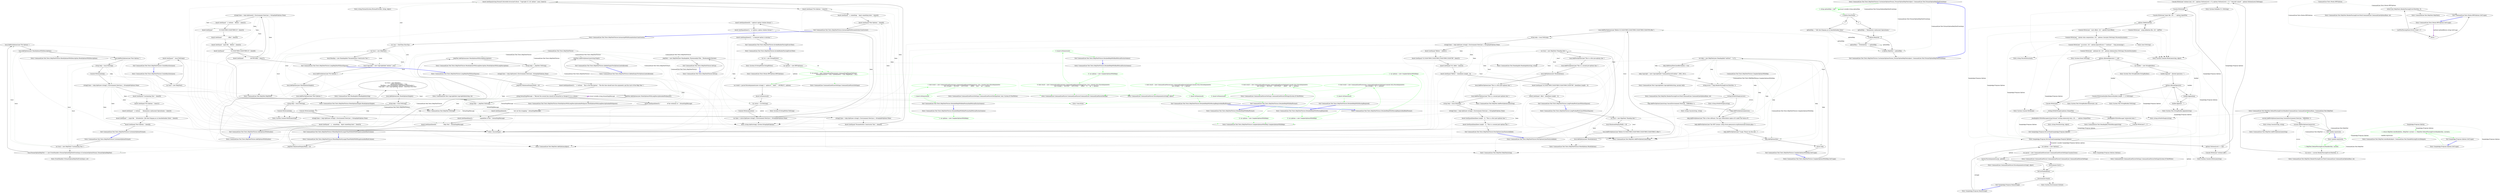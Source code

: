digraph  {
m1_125 [cluster="string.Format(System.IFormatProvider, string, object)", file="HelpTextFixture.cs", label="Entry string.Format(System.IFormatProvider, string, object)", span="0-0"];
m1_175 [cluster="CommandLine.Text.Tests.HelpTextFixture.DetailedHelpWithBadMutualExclusiveness()", file="HelpTextFixture.cs", label="Entry CommandLine.Text.Tests.HelpTextFixture.DetailedHelpWithBadMutualExclusiveness()", span="334-334"];
m1_176 [cluster="CommandLine.Text.Tests.HelpTextFixture.DetailedHelpWithBadMutualExclusiveness()", color=green, community=0, file="HelpTextFixture.cs", label="0: var options = new ComplexOptionsWithHelp()", span="336-336"];
m1_177 [cluster="CommandLine.Text.Tests.HelpTextFixture.DetailedHelpWithBadMutualExclusiveness()", color=green, community=0, file="HelpTextFixture.cs", label="0: bool result = new CommandLineParser(new CommandLineParserSettings(true, true, Console.Out)).ParseArguments(\n                new string[] { ''-iIN.FILE'', ''-oOUT.FILE'', ''--offset'', ''0'', ''-ap'' }, options)", span="338-339"];
m1_178 [cluster="CommandLine.Text.Tests.HelpTextFixture.DetailedHelpWithBadMutualExclusiveness()", color=green, community=1, file="HelpTextFixture.cs", label="0: Assert.IsFalse(result)", span="341-341"];
m1_179 [cluster="CommandLine.Text.Tests.HelpTextFixture.DetailedHelpWithBadMutualExclusiveness()", file="HelpTextFixture.cs", label="Exit CommandLine.Text.Tests.HelpTextFixture.DetailedHelpWithBadMutualExclusiveness()", span="334-334"];
m1_154 [cluster="CommandLine.CommandLineParserSettings.CommandLineParserSettings()", file="HelpTextFixture.cs", label="Entry CommandLine.CommandLineParserSettings.CommandLineParserSettings()", span="1554-1554"];
m1_186 [cluster="CommandLine.Text.Tests.HelpTextFixture.CustomizeOptionsFormat_FormatOptionHelpText(object, CommandLine.Text.FormatOptionHelpTextEventArgs)", file="HelpTextFixture.cs", label="Entry CommandLine.Text.Tests.HelpTextFixture.CustomizeOptionsFormat_FormatOptionHelpText(object, CommandLine.Text.FormatOptionHelpTextEventArgs)", span="356-356"];
m1_187 [cluster="CommandLine.Text.Tests.HelpTextFixture.CustomizeOptionsFormat_FormatOptionHelpText(object, CommandLine.Text.FormatOptionHelpTextEventArgs)", color=green, community=0, file="HelpTextFixture.cs", label="1: string optionHelp = null", span="359-359"];
m1_188 [cluster="CommandLine.Text.Tests.HelpTextFixture.CustomizeOptionsFormat_FormatOptionHelpText(object, CommandLine.Text.FormatOptionHelpTextEventArgs)", file="HelpTextFixture.cs", label="e.Option.ShortName", span="361-361"];
m1_193 [cluster="CommandLine.Text.Tests.HelpTextFixture.CustomizeOptionsFormat_FormatOptionHelpText(object, CommandLine.Text.FormatOptionHelpTextEventArgs)", file="HelpTextFixture.cs", label="e.Option.Required", span="372-372"];
m1_195 [cluster="CommandLine.Text.Tests.HelpTextFixture.CustomizeOptionsFormat_FormatOptionHelpText(object, CommandLine.Text.FormatOptionHelpTextEventArgs)", file="HelpTextFixture.cs", label="e.Option.HelpText = optionHelp", span="375-375"];
m1_189 [cluster="CommandLine.Text.Tests.HelpTextFixture.CustomizeOptionsFormat_FormatOptionHelpText(object, CommandLine.Text.FormatOptionHelpTextEventArgs)", file="HelpTextFixture.cs", label="''v''", span="363-363"];
m1_191 [cluster="CommandLine.Text.Tests.HelpTextFixture.CustomizeOptionsFormat_FormatOptionHelpText(object, CommandLine.Text.FormatOptionHelpTextEventArgs)", file="HelpTextFixture.cs", label="''i''", span="367-367"];
m1_190 [cluster="CommandLine.Text.Tests.HelpTextFixture.CustomizeOptionsFormat_FormatOptionHelpText(object, CommandLine.Text.FormatOptionHelpTextEventArgs)", file="HelpTextFixture.cs", label="optionHelp = ''Kommentar umfassend Operationen.''", span="364-364"];
m1_192 [cluster="CommandLine.Text.Tests.HelpTextFixture.CustomizeOptionsFormat_FormatOptionHelpText(object, CommandLine.Text.FormatOptionHelpTextEventArgs)", file="HelpTextFixture.cs", label="optionHelp = ''Gibt den Eingang an zu bearbeitenden Datei.''", span="368-368"];
m1_194 [cluster="CommandLine.Text.Tests.HelpTextFixture.CustomizeOptionsFormat_FormatOptionHelpText(object, CommandLine.Text.FormatOptionHelpTextEventArgs)", file="HelpTextFixture.cs", label="optionHelp = ''Erforderlich. '' + optionHelp", span="373-373"];
m1_196 [cluster="CommandLine.Text.Tests.HelpTextFixture.CustomizeOptionsFormat_FormatOptionHelpText(object, CommandLine.Text.FormatOptionHelpTextEventArgs)", file="HelpTextFixture.cs", label="Exit CommandLine.Text.Tests.HelpTextFixture.CustomizeOptionsFormat_FormatOptionHelpText(object, CommandLine.Text.FormatOptionHelpTextEventArgs)", span="356-356"];
m1_152 [cluster="CommandLine.Tests.Mocks.RPEOptions.RPEOptions()", file="HelpTextFixture.cs", label="Entry CommandLine.Tests.Mocks.RPEOptions.RPEOptions()", span="6-6"];
m1_138 [cluster="CommandLine.Text.Tests.HelpTextFixture.InvokeRenderParsingErrorsText()", file="HelpTextFixture.cs", label="Entry CommandLine.Text.Tests.HelpTextFixture.InvokeRenderParsingErrorsText()", span="278-278"];
m1_139 [cluster="CommandLine.Text.Tests.HelpTextFixture.InvokeRenderParsingErrorsText()", file="HelpTextFixture.cs", label="var sw = new StringWriter()", span="280-280"];
m1_140 [cluster="CommandLine.Text.Tests.HelpTextFixture.InvokeRenderParsingErrorsText()", file="HelpTextFixture.cs", label="var options = new RPEOptions()", span="281-281"];
m1_141 [cluster="CommandLine.Text.Tests.HelpTextFixture.InvokeRenderParsingErrorsText()", color=green, community=0, file="HelpTextFixture.cs", label="0: var parser = new CommandLineParser(new CommandLineParserSettings{\n                MutuallyExclusive = true, CaseSensitive = true, HelpWriter = sw})", span="282-283"];
m1_144 [cluster="CommandLine.Text.Tests.HelpTextFixture.InvokeRenderParsingErrorsText()", file="HelpTextFixture.cs", label="var outsw = sw.ToString()", span="288-288"];
m1_142 [cluster="CommandLine.Text.Tests.HelpTextFixture.InvokeRenderParsingErrorsText()", file="HelpTextFixture.cs", label="var result = parser.ParseArguments(new string[] {''--option-b'', ''hello'', ''-cWORLD''}, options)", span="284-284"];
m1_143 [cluster="CommandLine.Text.Tests.HelpTextFixture.InvokeRenderParsingErrorsText()", file="HelpTextFixture.cs", label="Assert.IsFalse(result)", span="286-286"];
m1_145 [cluster="CommandLine.Text.Tests.HelpTextFixture.InvokeRenderParsingErrorsText()", file="HelpTextFixture.cs", label="Console.WriteLine(outsw)", span="290-290"];
m1_146 [cluster="CommandLine.Text.Tests.HelpTextFixture.InvokeRenderParsingErrorsText()", file="HelpTextFixture.cs", label="var lines = outsw.Split(new string[] { Environment.NewLine }, StringSplitOptions.None)", span="292-292"];
m1_147 [cluster="CommandLine.Text.Tests.HelpTextFixture.InvokeRenderParsingErrorsText()", file="HelpTextFixture.cs", label="Assert.AreEqual(lines[0], ''--option-b option violates format.'')", span="294-294"];
m1_148 [cluster="CommandLine.Text.Tests.HelpTextFixture.InvokeRenderParsingErrorsText()", file="HelpTextFixture.cs", label="Assert.AreEqual(lines[1], ''-c/--option-c option violates format.'')", span="295-295"];
m1_149 [cluster="CommandLine.Text.Tests.HelpTextFixture.InvokeRenderParsingErrorsText()", file="HelpTextFixture.cs", label="Assert.AreEqual(lines[2], ''-a required option is missing.'')", span="296-296"];
m1_150 [cluster="CommandLine.Text.Tests.HelpTextFixture.InvokeRenderParsingErrorsText()", file="HelpTextFixture.cs", label="Exit CommandLine.Text.Tests.HelpTextFixture.InvokeRenderParsingErrorsText()", span="278-278"];
m1_181 [cluster="CommandLine.Text.Tests.HelpTextFixture.DetailedHelpWithBadFormatAndMutualExclusiveness()", file="HelpTextFixture.cs", label="Entry CommandLine.Text.Tests.HelpTextFixture.DetailedHelpWithBadFormatAndMutualExclusiveness()", span="345-345"];
m1_182 [cluster="CommandLine.Text.Tests.HelpTextFixture.DetailedHelpWithBadFormatAndMutualExclusiveness()", color=green, community=0, file="HelpTextFixture.cs", label="1: var options = new ComplexOptionsWithHelp()", span="347-347"];
m1_183 [cluster="CommandLine.Text.Tests.HelpTextFixture.DetailedHelpWithBadFormatAndMutualExclusiveness()", color=green, community=0, file="HelpTextFixture.cs", label="1: bool result = new CommandLineParser(new CommandLineParserSettings(true, true, Console.Out)).ParseArguments(\n                new string[] { ''-iIN.FILE'', ''-oOUT.FILE'', ''--offset'', ''zero'', ''-pa'' }, options)", span="349-350"];
m1_184 [cluster="CommandLine.Text.Tests.HelpTextFixture.DetailedHelpWithBadFormatAndMutualExclusiveness()", color=green, community=0, file="HelpTextFixture.cs", label="1: Assert.IsFalse(result)", span="352-352"];
m1_185 [cluster="CommandLine.Text.Tests.HelpTextFixture.DetailedHelpWithBadFormatAndMutualExclusiveness()", file="HelpTextFixture.cs", label="Exit CommandLine.Text.Tests.HelpTextFixture.DetailedHelpWithBadFormatAndMutualExclusiveness()", span="345-345"];
m1_58 [cluster="CommandLine.Text.Tests.HelpTextFixture.LongHelpTextWithoutSpaces()", file="HelpTextFixture.cs", label="Entry CommandLine.Text.Tests.HelpTextFixture.LongHelpTextWithoutSpaces()", span="172-172"];
m1_59 [cluster="CommandLine.Text.Tests.HelpTextFixture.LongHelpTextWithoutSpaces()", file="HelpTextFixture.cs", label="_helpText.MaximumDisplayWidth = 40", span="174-174"];
m1_60 [cluster="CommandLine.Text.Tests.HelpTextFixture.LongHelpTextWithoutSpaces()", file="HelpTextFixture.cs", label="_helpText.AddOptions(new MockOptionsWithLongDescriptionAndNoSpaces())", span="175-175"];
m1_61 [cluster="CommandLine.Text.Tests.HelpTextFixture.LongHelpTextWithoutSpaces()", file="HelpTextFixture.cs", label="string help = _helpText.ToString()", span="176-176"];
m1_62 [cluster="CommandLine.Text.Tests.HelpTextFixture.LongHelpTextWithoutSpaces()", file="HelpTextFixture.cs", label="string[] lines = help.Split(new[] { Environment.NewLine }, StringSplitOptions.None)", span="178-178"];
m1_63 [cluster="CommandLine.Text.Tests.HelpTextFixture.LongHelpTextWithoutSpaces()", file="HelpTextFixture.cs", label="Assert.AreEqual(''  v, verbose    Before '', lines[2])", span="179-179"];
m1_64 [cluster="CommandLine.Text.Tests.HelpTextFixture.LongHelpTextWithoutSpaces()", file="HelpTextFixture.cs", label="Assert.AreEqual(''                012345678901234567890123'', lines[3])", span="180-180"];
m1_65 [cluster="CommandLine.Text.Tests.HelpTextFixture.LongHelpTextWithoutSpaces()", file="HelpTextFixture.cs", label="Assert.AreEqual(''                After'', lines[4])", span="181-181"];
m1_66 [cluster="CommandLine.Text.Tests.HelpTextFixture.LongHelpTextWithoutSpaces()", file="HelpTextFixture.cs", label="Assert.AreEqual(''  input-file    Before '', lines[5])", span="182-182"];
m1_67 [cluster="CommandLine.Text.Tests.HelpTextFixture.LongHelpTextWithoutSpaces()", file="HelpTextFixture.cs", label="Assert.AreEqual(''                012345678901234567890123'', lines[6])", span="183-183"];
m1_68 [cluster="CommandLine.Text.Tests.HelpTextFixture.LongHelpTextWithoutSpaces()", file="HelpTextFixture.cs", label="Assert.AreEqual(''                456789 After'', lines[7])", span="184-184"];
m1_69 [cluster="CommandLine.Text.Tests.HelpTextFixture.LongHelpTextWithoutSpaces()", file="HelpTextFixture.cs", label="Exit CommandLine.Text.Tests.HelpTextFixture.LongHelpTextWithoutSpaces()", span="172-172"];
m1_21 [cluster="CommandLine.Text.HelpText.AddOptions(object)", file="HelpTextFixture.cs", label="Entry CommandLine.Text.HelpText.AddOptions(object)", span="920-920"];
m1_121 [cluster="CommandLine.Text.HelpText.HelpText()", file="HelpTextFixture.cs", label="Entry CommandLine.Text.HelpText.HelpText()", span="654-654"];
m1_134 [cluster="CommandLine.Text.Tests.HelpTextFixture.CreateBasicInstance()", file="HelpTextFixture.cs", label="Entry CommandLine.Text.Tests.HelpTextFixture.CreateBasicInstance()", span="270-270"];
m1_135 [cluster="CommandLine.Text.Tests.HelpTextFixture.CreateBasicInstance()", file="HelpTextFixture.cs", label="var local = new HelpText()", span="272-272"];
m1_136 [cluster="CommandLine.Text.Tests.HelpTextFixture.CreateBasicInstance()", file="HelpTextFixture.cs", label="Assert.AreEqual('''', local.ToString())", span="274-274"];
m1_137 [cluster="CommandLine.Text.Tests.HelpTextFixture.CreateBasicInstance()", file="HelpTextFixture.cs", label="Exit CommandLine.Text.Tests.HelpTextFixture.CreateBasicInstance()", span="270-270"];
m1_20 [cluster="CommandLine.Text.HelpText.AddPreOptionsLine(string)", file="HelpTextFixture.cs", label="Entry CommandLine.Text.HelpText.AddPreOptionsLine(string)", span="895-895"];
m1_151 [cluster="System.IO.StringWriter.StringWriter()", file="HelpTextFixture.cs", label="Entry System.IO.StringWriter.StringWriter()", span="0-0"];
m1_163 [cluster="CommandLine.Text.Tests.HelpTextFixture.ComplexOptionsWithHelp.ComplexOptionsWithHelp()", file="HelpTextFixture.cs", label="Entry CommandLine.Text.Tests.HelpTextFixture.ComplexOptionsWithHelp.ComplexOptionsWithHelp()", span="88-88"];
m1_19 [cluster="string.Concat(string, string)", file="HelpTextFixture.cs", label="Entry string.Concat(string, string)", span="0-0"];
m1_86 [cluster="CommandLine.Text.Tests.HelpTextFixture.CustomizeOptionsFormat()", file="HelpTextFixture.cs", label="Entry CommandLine.Text.Tests.HelpTextFixture.CustomizeOptionsFormat()", span="208-208"];
m1_87 [cluster="CommandLine.Text.Tests.HelpTextFixture.CustomizeOptionsFormat()", file="HelpTextFixture.cs", label="var local = new HelpText(''Customizing Test.'')", span="210-210"];
m1_88 [cluster="CommandLine.Text.Tests.HelpTextFixture.CustomizeOptionsFormat()", file="HelpTextFixture.cs", label="local.FormatOptionHelpText += new EventHandler<FormatOptionHelpTextEventArgs>(CustomizeOptionsFormat_FormatOptionHelpText)", span="211-211"];
m1_89 [cluster="CommandLine.Text.Tests.HelpTextFixture.CustomizeOptionsFormat()", file="HelpTextFixture.cs", label="local.AddPreOptionsLine(''Pre-Options.'')", span="212-212"];
m1_90 [cluster="CommandLine.Text.Tests.HelpTextFixture.CustomizeOptionsFormat()", file="HelpTextFixture.cs", label="local.AddOptions(new MockOptionsWithDescription())", span="213-213"];
m1_91 [cluster="CommandLine.Text.Tests.HelpTextFixture.CustomizeOptionsFormat()", file="HelpTextFixture.cs", label="local.AddPostOptionsLine(''Post-Options.'')", span="214-214"];
m1_92 [cluster="CommandLine.Text.Tests.HelpTextFixture.CustomizeOptionsFormat()", file="HelpTextFixture.cs", label="string help = local.ToString()", span="216-216"];
m1_93 [cluster="CommandLine.Text.Tests.HelpTextFixture.CustomizeOptionsFormat()", file="HelpTextFixture.cs", label="Console.WriteLine(help)", span="218-218"];
m1_94 [cluster="CommandLine.Text.Tests.HelpTextFixture.CustomizeOptionsFormat()", file="HelpTextFixture.cs", label="string[] lines = help.Split(new string[] { Environment.NewLine }, StringSplitOptions.None)", span="220-220"];
m1_95 [cluster="CommandLine.Text.Tests.HelpTextFixture.CustomizeOptionsFormat()", file="HelpTextFixture.cs", label="Assert.AreEqual(''Customizing Test.'', lines[0])", span="221-221"];
m1_96 [cluster="CommandLine.Text.Tests.HelpTextFixture.CustomizeOptionsFormat()", file="HelpTextFixture.cs", label="Assert.AreEqual(''Pre-Options.'', lines[1])", span="222-222"];
m1_97 [cluster="CommandLine.Text.Tests.HelpTextFixture.CustomizeOptionsFormat()", file="HelpTextFixture.cs", label="Assert.AreEqual(''  v, verbose       Kommentar umfassend Operationen.'', lines[3])", span="223-223"];
m1_98 [cluster="CommandLine.Text.Tests.HelpTextFixture.CustomizeOptionsFormat()", file="HelpTextFixture.cs", label="Assert.AreEqual(''  i, input-file    Erforderlich. Gibt den Eingang an zu bearbeitenden Datei.'', lines[4])", span="224-224"];
m1_99 [cluster="CommandLine.Text.Tests.HelpTextFixture.CustomizeOptionsFormat()", file="HelpTextFixture.cs", label="Assert.AreEqual(''Post-Options.'', lines[6])", span="225-225"];
m1_100 [cluster="CommandLine.Text.Tests.HelpTextFixture.CustomizeOptionsFormat()", file="HelpTextFixture.cs", label="Exit CommandLine.Text.Tests.HelpTextFixture.CustomizeOptionsFormat()", span="208-208"];
m1_170 [cluster="CommandLine.Text.Tests.HelpTextFixture.DetailedHelpWithMissingRequiredAndBadFormat()", file="HelpTextFixture.cs", label="Entry CommandLine.Text.Tests.HelpTextFixture.DetailedHelpWithMissingRequiredAndBadFormat()", span="323-323"];
m1_171 [cluster="CommandLine.Text.Tests.HelpTextFixture.DetailedHelpWithMissingRequiredAndBadFormat()", color=green, community=0, file="HelpTextFixture.cs", label="1: var options = new ComplexOptionsWithHelp()", span="325-325"];
m1_172 [cluster="CommandLine.Text.Tests.HelpTextFixture.DetailedHelpWithMissingRequiredAndBadFormat()", color=green, community=0, file="HelpTextFixture.cs", label="1: bool result = new CommandLineParser(new CommandLineParserSettings(Console.Out)).ParseArguments(\n                new string[] { ''-i0'' }, options)", span="327-328"];
m1_173 [cluster="CommandLine.Text.Tests.HelpTextFixture.DetailedHelpWithMissingRequiredAndBadFormat()", color=green, community=0, file="HelpTextFixture.cs", label="1: Assert.IsFalse(result)", span="330-330"];
m1_174 [cluster="CommandLine.Text.Tests.HelpTextFixture.DetailedHelpWithMissingRequiredAndBadFormat()", file="HelpTextFixture.cs", label="Exit CommandLine.Text.Tests.HelpTextFixture.DetailedHelpWithMissingRequiredAndBadFormat()", span="323-323"];
m1_14 [cluster="CommandLine.Text.HelpText.HelpText(string)", file="HelpTextFixture.cs", label="Entry CommandLine.Text.HelpText.HelpText(string)", span="684-684"];
m1_16 [cluster="CommandLine.Text.CopyrightInfo.CopyrightInfo(string, params int[])", file="HelpTextFixture.cs", label="Entry CommandLine.Text.CopyrightInfo.CopyrightInfo(string, params int[])", span="189-189"];
m1_57 [cluster="CommandLine.Text.Tests.HelpTextFixture.MockOptionsWithLongDescription.MockOptionsWithLongDescription()", file="HelpTextFixture.cs", label="Entry CommandLine.Text.Tests.HelpTextFixture.MockOptionsWithLongDescription.MockOptionsWithLongDescription()", span="64-64"];
m1_102 [cluster="CommandLine.Text.Tests.HelpTextFixture.MockOptionsWithDescription.MockOptionsWithDescription()", file="HelpTextFixture.cs", label="Entry CommandLine.Text.Tests.HelpTextFixture.MockOptionsWithDescription.MockOptionsWithDescription()", span="55-55"];
m1_158 [cluster="CommandLine.Text.Tests.HelpTextFixture.DetailedHelpWithBadFormat()", file="HelpTextFixture.cs", label="Entry CommandLine.Text.Tests.HelpTextFixture.DetailedHelpWithBadFormat()", span="301-301"];
m1_159 [cluster="CommandLine.Text.Tests.HelpTextFixture.DetailedHelpWithBadFormat()", color=green, community=0, file="HelpTextFixture.cs", label="0: var options = new ComplexOptionsWithHelp()", span="303-303"];
m1_160 [cluster="CommandLine.Text.Tests.HelpTextFixture.DetailedHelpWithBadFormat()", color=green, community=0, file="HelpTextFixture.cs", label="0: bool result = new CommandLineParser(new CommandLineParserSettings(Console.Out)).ParseArguments(\n                new string[] { ''-iIN.FILE'', ''-oOUT.FILE'', ''--offset'', ''abc'' }, options)", span="305-306"];
m1_161 [cluster="CommandLine.Text.Tests.HelpTextFixture.DetailedHelpWithBadFormat()", color=green, community=0, file="HelpTextFixture.cs", label="0: Assert.IsFalse(result)", span="308-308"];
m1_162 [cluster="CommandLine.Text.Tests.HelpTextFixture.DetailedHelpWithBadFormat()", file="HelpTextFixture.cs", label="Exit CommandLine.Text.Tests.HelpTextFixture.DetailedHelpWithBadFormat()", span="301-301"];
m1_42 [cluster="CommandLine.Text.HelpText.ToString()", file="HelpTextFixture.cs", label="Entry CommandLine.Text.HelpText.ToString()", span="1108-1108"];
m1_157 [cluster="System.IO.StringWriter.ToString()", file="HelpTextFixture.cs", label="Entry System.IO.StringWriter.ToString()", span="0-0"];
m1_25 [cluster="CommandLine.Text.Tests.HelpTextFixture.AddAnEmptyPreOptionsLineIsAllowed()", file="HelpTextFixture.cs", label="Entry CommandLine.Text.Tests.HelpTextFixture.AddAnEmptyPreOptionsLineIsAllowed()", span="130-130"];
m1_26 [cluster="CommandLine.Text.Tests.HelpTextFixture.AddAnEmptyPreOptionsLineIsAllowed()", file="HelpTextFixture.cs", label="_helpText.AddPreOptionsLine(string.Empty)", span="132-132"];
m1_27 [cluster="CommandLine.Text.Tests.HelpTextFixture.AddAnEmptyPreOptionsLineIsAllowed()", file="HelpTextFixture.cs", label="Exit CommandLine.Text.Tests.HelpTextFixture.AddAnEmptyPreOptionsLineIsAllowed()", span="130-130"];
m1_15 [cluster="CommandLine.Text.HeadingInfo.HeadingInfo(string, string)", file="HelpTextFixture.cs", label="Entry CommandLine.Text.HeadingInfo.HeadingInfo(string, string)", span="308-308"];
m1_45 [cluster="CommandLine.Text.Tests.HelpTextFixture.WhenHelpTextIsLongerThanWidthItWillWrapAroundAsIfInAColumn()", file="HelpTextFixture.cs", label="Entry CommandLine.Text.Tests.HelpTextFixture.WhenHelpTextIsLongerThanWidthItWillWrapAroundAsIfInAColumn()", span="156-156"];
m1_46 [cluster="CommandLine.Text.Tests.HelpTextFixture.WhenHelpTextIsLongerThanWidthItWillWrapAroundAsIfInAColumn()", file="HelpTextFixture.cs", label="_helpText.MaximumDisplayWidth = 40", span="158-158"];
m1_47 [cluster="CommandLine.Text.Tests.HelpTextFixture.WhenHelpTextIsLongerThanWidthItWillWrapAroundAsIfInAColumn()", file="HelpTextFixture.cs", label="_helpText.AddOptions(new MockOptionsWithLongDescription())", span="159-159"];
m1_48 [cluster="CommandLine.Text.Tests.HelpTextFixture.WhenHelpTextIsLongerThanWidthItWillWrapAroundAsIfInAColumn()", file="HelpTextFixture.cs", label="string help = _helpText.ToString()", span="160-160"];
m1_49 [cluster="CommandLine.Text.Tests.HelpTextFixture.WhenHelpTextIsLongerThanWidthItWillWrapAroundAsIfInAColumn()", file="HelpTextFixture.cs", label="string[] lines = help.Split(new[] {Environment.NewLine}, StringSplitOptions.None)", span="162-162"];
m1_50 [cluster="CommandLine.Text.Tests.HelpTextFixture.WhenHelpTextIsLongerThanWidthItWillWrapAroundAsIfInAColumn()", file="HelpTextFixture.cs", label="Assert.AreEqual(lines[2], ''  v, verbose    This is the description'', ''The first line should have the arguments and the start of the Help Text.'')", span="163-163"];
m1_52 [cluster="CommandLine.Text.Tests.HelpTextFixture.WhenHelpTextIsLongerThanWidthItWillWrapAroundAsIfInAColumn()", file="HelpTextFixture.cs", label="Assert.AreEqual(lines[3], ''                of the verbosity to '', formattingMessage)", span="165-165"];
m1_53 [cluster="CommandLine.Text.Tests.HelpTextFixture.WhenHelpTextIsLongerThanWidthItWillWrapAroundAsIfInAColumn()", file="HelpTextFixture.cs", label="Assert.AreEqual(lines[4], ''                test out the wrapping '', formattingMessage)", span="166-166"];
m1_54 [cluster="CommandLine.Text.Tests.HelpTextFixture.WhenHelpTextIsLongerThanWidthItWillWrapAroundAsIfInAColumn()", file="HelpTextFixture.cs", label="Assert.AreEqual(lines[5], ''                capabilities of the '', formattingMessage)", span="167-167"];
m1_55 [cluster="CommandLine.Text.Tests.HelpTextFixture.WhenHelpTextIsLongerThanWidthItWillWrapAroundAsIfInAColumn()", file="HelpTextFixture.cs", label="Assert.AreEqual(lines[6], ''                Help Text.'', formattingMessage)", span="168-168"];
m1_51 [cluster="CommandLine.Text.Tests.HelpTextFixture.WhenHelpTextIsLongerThanWidthItWillWrapAroundAsIfInAColumn()", file="HelpTextFixture.cs", label="string formattingMessage = ''Beyond the second line should be formatted as though it's in a column.''", span="164-164"];
m1_56 [cluster="CommandLine.Text.Tests.HelpTextFixture.WhenHelpTextIsLongerThanWidthItWillWrapAroundAsIfInAColumn()", file="HelpTextFixture.cs", label="Exit CommandLine.Text.Tests.HelpTextFixture.WhenHelpTextIsLongerThanWidthItWillWrapAroundAsIfInAColumn()", span="156-156"];
m1_123 [cluster="CommandLine.Text.CopyrightInfo.CopyrightInfo(string, int)", file="HelpTextFixture.cs", label="Entry CommandLine.Text.CopyrightInfo.CopyrightInfo(string, int)", span="176-176"];
m1_44 [cluster="Unk.AreEqual", file="HelpTextFixture.cs", label="Entry Unk.AreEqual", span=""];
m1_41 [cluster="CommandLine.Text.HelpText.AddPostOptionsLine(string)", file="HelpTextFixture.cs", label="Entry CommandLine.Text.HelpText.AddPostOptionsLine(string)", span="910-910"];
m1_122 [cluster="CommandLine.Text.HeadingInfo.HeadingInfo(string)", file="HelpTextFixture.cs", label="Entry CommandLine.Text.HeadingInfo.HeadingInfo(string)", span="296-296"];
m1_153 [cluster="CommandLine.CommandLineParser.CommandLineParser(CommandLine.CommandLineParserSettings)", file="HelpTextFixture.cs", label="Entry CommandLine.CommandLineParser.CommandLineParser(CommandLine.CommandLineParserSettings)", span="1670-1670"];
m1_18 [cluster="string.IsNullOrEmpty(string)", file="HelpTextFixture.cs", label="Entry string.IsNullOrEmpty(string)", span="0-0"];
m1_156 [cluster="Unk.IsFalse", file="HelpTextFixture.cs", label="Entry Unk.IsFalse", span=""];
m1_126 [cluster="CommandLine.Text.Tests.HelpTextFixture.AddOptionsWithDashes()", file="HelpTextFixture.cs", label="Entry CommandLine.Text.Tests.HelpTextFixture.AddOptionsWithDashes()", span="252-252"];
m1_127 [cluster="CommandLine.Text.Tests.HelpTextFixture.AddOptionsWithDashes()", file="HelpTextFixture.cs", label="var local = new HelpText {\n				AddDashesToOption = true,\n		    	Heading = new HeadingInfo(''AddOptionsWithDashes''),\n	        	Copyright = new CopyrightInfo(''Author'', DateTime.Now.Year)\n			}", span="254-258"];
m1_128 [cluster="CommandLine.Text.Tests.HelpTextFixture.AddOptionsWithDashes()", file="HelpTextFixture.cs", label="local.AddOptions(new MockOptionsSimple())", span="259-259"];
m1_129 [cluster="CommandLine.Text.Tests.HelpTextFixture.AddOptionsWithDashes()", file="HelpTextFixture.cs", label="string help = local.ToString()", span="261-261"];
m1_130 [cluster="CommandLine.Text.Tests.HelpTextFixture.AddOptionsWithDashes()", file="HelpTextFixture.cs", label="Console.WriteLine(help)", span="263-263"];
m1_131 [cluster="CommandLine.Text.Tests.HelpTextFixture.AddOptionsWithDashes()", file="HelpTextFixture.cs", label="string[] lines = help.Split(new string[] { Environment.NewLine }, StringSplitOptions.None)", span="265-265"];
m1_132 [cluster="CommandLine.Text.Tests.HelpTextFixture.AddOptionsWithDashes()", file="HelpTextFixture.cs", label="Assert.AreEqual(''  -s, --something    Input something here.'', lines[3])", span="266-266"];
m1_133 [cluster="CommandLine.Text.Tests.HelpTextFixture.AddOptionsWithDashes()", file="HelpTextFixture.cs", label="Exit CommandLine.Text.Tests.HelpTextFixture.AddOptionsWithDashes()", span="252-252"];
m1_164 [cluster="CommandLine.CommandLineParserSettings.CommandLineParserSettings(System.IO.TextWriter)", file="HelpTextFixture.cs", label="Entry CommandLine.CommandLineParserSettings.CommandLineParserSettings(System.IO.TextWriter)", span="1575-1575"];
m1_17 [cluster="CommandLine.Text.HelpText.RenderParsingErrorsText(CommandLine.CommandLineOptionsBase, int)", file="HelpTextFixture.cs", label="Entry CommandLine.Text.HelpText.RenderParsingErrorsText(CommandLine.CommandLineOptionsBase, int)", span="981-981"];
m1_101 [cluster="EventHandler<FormatOptionHelpTextEventArgs>.cstr", file="HelpTextFixture.cs", label="Entry EventHandler<FormatOptionHelpTextEventArgs>.cstr", span=""];
m1_165 [cluster="CommandLine.Text.Tests.HelpTextFixture.DetailedHelpWithMissingRequired()", file="HelpTextFixture.cs", label="Entry CommandLine.Text.Tests.HelpTextFixture.DetailedHelpWithMissingRequired()", span="312-312"];
m1_166 [cluster="CommandLine.Text.Tests.HelpTextFixture.DetailedHelpWithMissingRequired()", color=green, community=0, file="HelpTextFixture.cs", label="0: var options = new ComplexOptionsWithHelp()", span="314-314"];
m1_167 [cluster="CommandLine.Text.Tests.HelpTextFixture.DetailedHelpWithMissingRequired()", color=green, community=0, file="HelpTextFixture.cs", label="0: bool result = new CommandLineParser(new CommandLineParserSettings(Console.Out)).ParseArguments(\n                new string[] { ''-j0'' }, options)", span="316-317"];
m1_168 [cluster="CommandLine.Text.Tests.HelpTextFixture.DetailedHelpWithMissingRequired()", color=green, community=0, file="HelpTextFixture.cs", label="0: Assert.IsFalse(result)", span="319-319"];
m1_169 [cluster="CommandLine.Text.Tests.HelpTextFixture.DetailedHelpWithMissingRequired()", file="HelpTextFixture.cs", label="Exit CommandLine.Text.Tests.HelpTextFixture.DetailedHelpWithMissingRequired()", span="312-312"];
m1_71 [cluster="CommandLine.Text.Tests.HelpTextFixture.LongPreAndPostLinesWithoutSpaces()", file="HelpTextFixture.cs", label="Entry CommandLine.Text.Tests.HelpTextFixture.LongPreAndPostLinesWithoutSpaces()", span="188-188"];
m1_72 [cluster="CommandLine.Text.Tests.HelpTextFixture.LongPreAndPostLinesWithoutSpaces()", file="HelpTextFixture.cs", label="var local = new HelpText(''Heading Info.'')", span="190-190"];
m1_73 [cluster="CommandLine.Text.Tests.HelpTextFixture.LongPreAndPostLinesWithoutSpaces()", file="HelpTextFixture.cs", label="local.MaximumDisplayWidth = 40", span="191-191"];
m1_74 [cluster="CommandLine.Text.Tests.HelpTextFixture.LongPreAndPostLinesWithoutSpaces()", file="HelpTextFixture.cs", label="local.AddPreOptionsLine(''Before 0123456789012345678901234567890123456789012 After'')", span="192-192"];
m1_75 [cluster="CommandLine.Text.Tests.HelpTextFixture.LongPreAndPostLinesWithoutSpaces()", file="HelpTextFixture.cs", label="local.AddOptions(new MockOptions())", span="193-193"];
m1_76 [cluster="CommandLine.Text.Tests.HelpTextFixture.LongPreAndPostLinesWithoutSpaces()", file="HelpTextFixture.cs", label="local.AddPostOptionsLine(''Before 0123456789012345678901234567890123456789 After'')", span="194-194"];
m1_77 [cluster="CommandLine.Text.Tests.HelpTextFixture.LongPreAndPostLinesWithoutSpaces()", file="HelpTextFixture.cs", label="string help = local.ToString()", span="196-196"];
m1_78 [cluster="CommandLine.Text.Tests.HelpTextFixture.LongPreAndPostLinesWithoutSpaces()", file="HelpTextFixture.cs", label="string[] lines = help.Split(new string[] { Environment.NewLine }, StringSplitOptions.None)", span="198-198"];
m1_79 [cluster="CommandLine.Text.Tests.HelpTextFixture.LongPreAndPostLinesWithoutSpaces()", file="HelpTextFixture.cs", label="Assert.AreEqual(''Before '', lines[1])", span="199-199"];
m1_80 [cluster="CommandLine.Text.Tests.HelpTextFixture.LongPreAndPostLinesWithoutSpaces()", file="HelpTextFixture.cs", label="Assert.AreEqual(''0123456789012345678901234567890123456789'', lines[2])", span="200-200"];
m1_81 [cluster="CommandLine.Text.Tests.HelpTextFixture.LongPreAndPostLinesWithoutSpaces()", file="HelpTextFixture.cs", label="Assert.AreEqual(''012 After'', lines[3])", span="201-201"];
m1_82 [cluster="CommandLine.Text.Tests.HelpTextFixture.LongPreAndPostLinesWithoutSpaces()", file="HelpTextFixture.cs", label="Assert.AreEqual(''Before '', lines[lines.Length - 3])", span="202-202"];
m1_83 [cluster="CommandLine.Text.Tests.HelpTextFixture.LongPreAndPostLinesWithoutSpaces()", file="HelpTextFixture.cs", label="Assert.AreEqual(''0123456789012345678901234567890123456789'', lines[lines.Length - 2])", span="203-203"];
m1_84 [cluster="CommandLine.Text.Tests.HelpTextFixture.LongPreAndPostLinesWithoutSpaces()", file="HelpTextFixture.cs", label="Assert.AreEqual('' After'', lines[lines.Length - 1])", span="204-204"];
m1_85 [cluster="CommandLine.Text.Tests.HelpTextFixture.LongPreAndPostLinesWithoutSpaces()", file="HelpTextFixture.cs", label="Exit CommandLine.Text.Tests.HelpTextFixture.LongPreAndPostLinesWithoutSpaces()", span="188-188"];
m1_0 [cluster="CommandLine.Text.Tests.HelpTextFixture.ComplexOptionsWithHelp.GetUsage()", file="HelpTextFixture.cs", label="Entry CommandLine.Text.Tests.HelpTextFixture.ComplexOptionsWithHelp.GetUsage()", span="97-97"];
m1_1 [cluster="CommandLine.Text.Tests.HelpTextFixture.ComplexOptionsWithHelp.GetUsage()", file="HelpTextFixture.cs", label="var help = new HelpText(new HeadingInfo(''unittest'', ''1.9''))", span="99-99"];
m1_2 [cluster="CommandLine.Text.Tests.HelpTextFixture.ComplexOptionsWithHelp.GetUsage()", file="HelpTextFixture.cs", label="help.AdditionalNewLineAfterOption = true", span="100-100"];
m1_3 [cluster="CommandLine.Text.Tests.HelpTextFixture.ComplexOptionsWithHelp.GetUsage()", file="HelpTextFixture.cs", label="help.Copyright = new CopyrightInfo(''CommandLine.dll Author'', 2005, 2011)", span="101-101"];
m1_4 [cluster="CommandLine.Text.Tests.HelpTextFixture.ComplexOptionsWithHelp.GetUsage()", file="HelpTextFixture.cs", label="string errors = help.RenderParsingErrorsText(this, 2)", span="104-104"];
m1_6 [cluster="CommandLine.Text.Tests.HelpTextFixture.ComplexOptionsWithHelp.GetUsage()", file="HelpTextFixture.cs", label="help.AddPreOptionsLine(string.Concat(Environment.NewLine, ''ERROR(S):''))", span="107-107"];
m1_7 [cluster="CommandLine.Text.Tests.HelpTextFixture.ComplexOptionsWithHelp.GetUsage()", file="HelpTextFixture.cs", label="help.AddPreOptionsLine(errors)", span="108-108"];
m1_8 [cluster="CommandLine.Text.Tests.HelpTextFixture.ComplexOptionsWithHelp.GetUsage()", file="HelpTextFixture.cs", label="help.AddPreOptionsLine(''This is free software. You may redistribute copies of it under the terms of'')", span="111-111"];
m1_9 [cluster="CommandLine.Text.Tests.HelpTextFixture.ComplexOptionsWithHelp.GetUsage()", file="HelpTextFixture.cs", label="help.AddPreOptionsLine(''the MIT License <http://www.opensource.org/licenses/mit-license.php>.'')", span="112-112"];
m1_10 [cluster="CommandLine.Text.Tests.HelpTextFixture.ComplexOptionsWithHelp.GetUsage()", file="HelpTextFixture.cs", label="help.AddPreOptionsLine(''Usage: Please run the unit...'')", span="113-113"];
m1_11 [cluster="CommandLine.Text.Tests.HelpTextFixture.ComplexOptionsWithHelp.GetUsage()", file="HelpTextFixture.cs", label="help.AddOptions(this)", span="114-114"];
m1_12 [cluster="CommandLine.Text.Tests.HelpTextFixture.ComplexOptionsWithHelp.GetUsage()", file="HelpTextFixture.cs", label="return help;", span="116-116"];
m1_5 [cluster="CommandLine.Text.Tests.HelpTextFixture.ComplexOptionsWithHelp.GetUsage()", file="HelpTextFixture.cs", label="!string.IsNullOrEmpty(errors)", span="105-105"];
m1_13 [cluster="CommandLine.Text.Tests.HelpTextFixture.ComplexOptionsWithHelp.GetUsage()", file="HelpTextFixture.cs", label="Exit CommandLine.Text.Tests.HelpTextFixture.ComplexOptionsWithHelp.GetUsage()", span="97-97"];
m1_103 [cluster="System.Console.WriteLine(string)", file="HelpTextFixture.cs", label="Entry System.Console.WriteLine(string)", span="0-0"];
m1_40 [cluster="CommandLine.Text.Tests.HelpTextFixture.MockOptions.MockOptions()", file="HelpTextFixture.cs", label="Entry CommandLine.Text.Tests.HelpTextFixture.MockOptions.MockOptions()", span="46-46"];
m1_70 [cluster="CommandLine.Text.Tests.HelpTextFixture.MockOptionsWithLongDescriptionAndNoSpaces.MockOptionsWithLongDescriptionAndNoSpaces()", file="HelpTextFixture.cs", label="Entry CommandLine.Text.Tests.HelpTextFixture.MockOptionsWithLongDescriptionAndNoSpaces.MockOptionsWithLongDescriptionAndNoSpaces()", span="73-73"];
m1_28 [cluster="CommandLine.Text.Tests.HelpTextFixture.PostOptionsLinesFeatureAdded()", file="HelpTextFixture.cs", label="Entry CommandLine.Text.Tests.HelpTextFixture.PostOptionsLinesFeatureAdded()", span="139-139"];
m1_29 [cluster="CommandLine.Text.Tests.HelpTextFixture.PostOptionsLinesFeatureAdded()", file="HelpTextFixture.cs", label="var local = new HelpText(''Heading Info.'')", span="141-141"];
m1_30 [cluster="CommandLine.Text.Tests.HelpTextFixture.PostOptionsLinesFeatureAdded()", file="HelpTextFixture.cs", label="local.AddPreOptionsLine(''This is a first pre-options line.'')", span="142-142"];
m1_31 [cluster="CommandLine.Text.Tests.HelpTextFixture.PostOptionsLinesFeatureAdded()", file="HelpTextFixture.cs", label="local.AddPreOptionsLine(''This is a second pre-options line.'')", span="143-143"];
m1_32 [cluster="CommandLine.Text.Tests.HelpTextFixture.PostOptionsLinesFeatureAdded()", file="HelpTextFixture.cs", label="local.AddOptions(new MockOptions())", span="144-144"];
m1_33 [cluster="CommandLine.Text.Tests.HelpTextFixture.PostOptionsLinesFeatureAdded()", file="HelpTextFixture.cs", label="local.AddPostOptionsLine(''This is a first post-options line.'')", span="145-145"];
m1_34 [cluster="CommandLine.Text.Tests.HelpTextFixture.PostOptionsLinesFeatureAdded()", file="HelpTextFixture.cs", label="local.AddPostOptionsLine(''This is a second post-options line.'')", span="146-146"];
m1_35 [cluster="CommandLine.Text.Tests.HelpTextFixture.PostOptionsLinesFeatureAdded()", file="HelpTextFixture.cs", label="string help = local.ToString()", span="148-148"];
m1_36 [cluster="CommandLine.Text.Tests.HelpTextFixture.PostOptionsLinesFeatureAdded()", file="HelpTextFixture.cs", label="string[] lines = help.Split(new string[] { Environment.NewLine }, StringSplitOptions.None)", span="150-150"];
m1_37 [cluster="CommandLine.Text.Tests.HelpTextFixture.PostOptionsLinesFeatureAdded()", file="HelpTextFixture.cs", label="Assert.AreEqual(lines[lines.Length - 2], ''This is a first post-options line.'')", span="151-151"];
m1_38 [cluster="CommandLine.Text.Tests.HelpTextFixture.PostOptionsLinesFeatureAdded()", file="HelpTextFixture.cs", label="Assert.AreEqual(lines[lines.Length - 1], ''This is a second post-options line.'')", span="152-152"];
m1_39 [cluster="CommandLine.Text.Tests.HelpTextFixture.PostOptionsLinesFeatureAdded()", file="HelpTextFixture.cs", label="Exit CommandLine.Text.Tests.HelpTextFixture.PostOptionsLinesFeatureAdded()", span="139-139"];
m1_22 [cluster="CommandLine.Text.Tests.HelpTextFixture.SetUp()", file="HelpTextFixture.cs", label="Entry CommandLine.Text.Tests.HelpTextFixture.SetUp()", span="124-124"];
m1_23 [cluster="CommandLine.Text.Tests.HelpTextFixture.SetUp()", file="HelpTextFixture.cs", label="_helpText = new HelpText(new HeadingInfo(_ThisAssembly.Title, _ThisAssembly.Version))", span="126-126"];
m1_24 [cluster="CommandLine.Text.Tests.HelpTextFixture.SetUp()", file="HelpTextFixture.cs", label="Exit CommandLine.Text.Tests.HelpTextFixture.SetUp()", span="124-124"];
m1_124 [cluster="CommandLine.Text.Tests.HelpTextFixture.MockOptionsSimple.MockOptionsSimple()", file="HelpTextFixture.cs", label="Entry CommandLine.Text.Tests.HelpTextFixture.MockOptionsSimple.MockOptionsSimple()", span="82-82"];
m1_180 [cluster="CommandLine.CommandLineParserSettings.CommandLineParserSettings(bool, bool, System.IO.TextWriter)", file="HelpTextFixture.cs", label="Entry CommandLine.CommandLineParserSettings.CommandLineParserSettings(bool, bool, System.IO.TextWriter)", span="1614-1614"];
m1_43 [cluster="string.Split(string[], System.StringSplitOptions)", file="HelpTextFixture.cs", label="Entry string.Split(string[], System.StringSplitOptions)", span="0-0"];
m1_155 [cluster="CommandLine.CommandLineParser.ParseArguments(string[], object)", file="HelpTextFixture.cs", label="Entry CommandLine.CommandLineParser.ParseArguments(string[], object)", span="1695-1695"];
m1_104 [cluster="CommandLine.Text.Tests.HelpTextFixture.InstancingWithParameterlessConstructor()", file="HelpTextFixture.cs", label="Entry CommandLine.Text.Tests.HelpTextFixture.InstancingWithParameterlessConstructor()", span="229-229"];
m1_105 [cluster="CommandLine.Text.Tests.HelpTextFixture.InstancingWithParameterlessConstructor()", file="HelpTextFixture.cs", label="var year = DateTime.Now.Year", span="231-231"];
m1_106 [cluster="CommandLine.Text.Tests.HelpTextFixture.InstancingWithParameterlessConstructor()", file="HelpTextFixture.cs", label="var local = new HelpText()", span="232-232"];
m1_108 [cluster="CommandLine.Text.Tests.HelpTextFixture.InstancingWithParameterlessConstructor()", file="HelpTextFixture.cs", label="local.Copyright = new CopyrightInfo(''Author'', year)", span="234-234"];
m1_116 [cluster="CommandLine.Text.Tests.HelpTextFixture.InstancingWithParameterlessConstructor()", file="HelpTextFixture.cs", label="Assert.AreEqual(string.Format(CultureInfo.InvariantCulture, ''Copyright (C) {0} Author'', year), lines[1])", span="245-245"];
m1_107 [cluster="CommandLine.Text.Tests.HelpTextFixture.InstancingWithParameterlessConstructor()", file="HelpTextFixture.cs", label="local.Heading = new HeadingInfo(''Parameterless Constructor Test.'')", span="233-233"];
m1_109 [cluster="CommandLine.Text.Tests.HelpTextFixture.InstancingWithParameterlessConstructor()", file="HelpTextFixture.cs", label="local.AddPreOptionsLine(''Pre-Options.'')", span="235-235"];
m1_110 [cluster="CommandLine.Text.Tests.HelpTextFixture.InstancingWithParameterlessConstructor()", file="HelpTextFixture.cs", label="local.AddOptions(new MockOptionsSimple())", span="236-236"];
m1_111 [cluster="CommandLine.Text.Tests.HelpTextFixture.InstancingWithParameterlessConstructor()", file="HelpTextFixture.cs", label="local.AddPostOptionsLine(''Post-Options.'')", span="237-237"];
m1_112 [cluster="CommandLine.Text.Tests.HelpTextFixture.InstancingWithParameterlessConstructor()", file="HelpTextFixture.cs", label="string help = local.ToString()", span="239-239"];
m1_113 [cluster="CommandLine.Text.Tests.HelpTextFixture.InstancingWithParameterlessConstructor()", file="HelpTextFixture.cs", label="Console.WriteLine(help)", span="241-241"];
m1_114 [cluster="CommandLine.Text.Tests.HelpTextFixture.InstancingWithParameterlessConstructor()", file="HelpTextFixture.cs", label="string[] lines = help.Split(new string[] { Environment.NewLine }, StringSplitOptions.None)", span="243-243"];
m1_115 [cluster="CommandLine.Text.Tests.HelpTextFixture.InstancingWithParameterlessConstructor()", file="HelpTextFixture.cs", label="Assert.AreEqual(''Parameterless Constructor Test.'', lines[0])", span="244-244"];
m1_117 [cluster="CommandLine.Text.Tests.HelpTextFixture.InstancingWithParameterlessConstructor()", file="HelpTextFixture.cs", label="Assert.AreEqual(''Pre-Options.'', lines[2])", span="246-246"];
m1_118 [cluster="CommandLine.Text.Tests.HelpTextFixture.InstancingWithParameterlessConstructor()", file="HelpTextFixture.cs", label="Assert.AreEqual(''  s, something    Input something here.'', lines[4])", span="247-247"];
m1_119 [cluster="CommandLine.Text.Tests.HelpTextFixture.InstancingWithParameterlessConstructor()", file="HelpTextFixture.cs", label="Assert.AreEqual(''Post-Options.'', lines[6])", span="248-248"];
m1_120 [cluster="CommandLine.Text.Tests.HelpTextFixture.InstancingWithParameterlessConstructor()", file="HelpTextFixture.cs", label="Exit CommandLine.Text.Tests.HelpTextFixture.InstancingWithParameterlessConstructor()", span="229-229"];
m1_197 [file="HelpTextFixture.cs", label="CommandLine.Text.Tests.HelpTextFixture.ComplexOptionsWithHelp", span=""];
m1_198 [file="HelpTextFixture.cs", label="CommandLine.Text.Tests.HelpTextFixture", span=""];
m2_54 [cluster="System.Nullable<T>.ToString()", file="Program.cs", label="Entry System.Nullable<T>.ToString()", span="0-0"];
m2_56 [cluster="System.Console.WriteLine()", file="Program.cs", label="Entry System.Console.WriteLine()", span="0-0"];
m2_55 [cluster="System.Console.WriteLine(string, object)", file="Program.cs", label="Entry System.Console.WriteLine(string, object)", span="0-0"];
m2_27 [cluster="System.Environment.Exit(int)", file="Program.cs", label="Entry System.Environment.Exit(int)", span="0-0"];
m2_65 [cluster="CommandLine.Text.HeadingInfo.WriteMessage(string)", file="Program.cs", label="Entry CommandLine.Text.HeadingInfo.WriteMessage(string)", span="371-371"];
m2_14 [cluster="CommandLine.Text.HelpText.AddPreOptionsLine(string)", file="Program.cs", label="Entry CommandLine.Text.HelpText.AddPreOptionsLine(string)", span="895-895"];
m2_13 [cluster="string.Concat(string, string)", file="Program.cs", label="Entry string.Concat(string, string)", span="0-0"];
m2_4 [cluster="lambda expression", file="Program.cs", label="Entry lambda expression", span="94-104"];
m2_5 [cluster="lambda expression", color=green, community=0, file="Program.cs", label="1: HelpText.DefaultParsingErrorsHandler(this, current)", span="95-95"];
m2_6 [cluster="lambda expression", file="Program.cs", label="var errors = current.RenderParsingErrorsText(this, 2)", span="97-97"];
m2_8 [cluster="lambda expression", file="Program.cs", label="current.AddPreOptionsLine(string.Concat(Environment.NewLine, ''ERROR(S):''))", span="100-100"];
m2_9 [cluster="lambda expression", file="Program.cs", label="current.AddPreOptionsLine(errors)", span="101-101"];
m2_7 [cluster="CommandLine.Text.HelpText.DefaultParsingErrorsHandler(CommandLine.CommandLineOptionsBase, CommandLine.Text.HelpText)", file="Program.cs", label="Entry CommandLine.Text.HelpText.DefaultParsingErrorsHandler(CommandLine.CommandLineOptionsBase, CommandLine.Text.HelpText)", span="836-836"];
m2_10 [cluster="lambda expression", file="Program.cs", label="Exit lambda expression", span="94-104"];
m2_59 [cluster="System.Enum.ToString()", file="Program.cs", label="Entry System.Enum.ToString()", span="0-0"];
m2_62 [cluster="System.Text.StringBuilder.Remove(int, int)", file="Program.cs", label="Entry System.Text.StringBuilder.Remove(int, int)", span="0-0"];
m2_24 [cluster="CommandLine.CommandLineParser.CommandLineParser(CommandLine.CommandLineParserSettings)", file="Program.cs", label="Entry CommandLine.CommandLineParser.CommandLineParser(CommandLine.CommandLineParserSettings)", span="1670-1670"];
m2_12 [cluster="string.IsNullOrEmpty(string)", file="Program.cs", label="Entry string.IsNullOrEmpty(string)", span="0-0"];
m2_58 [cluster="string.ToLowerInvariant()", file="Program.cs", label="Entry string.ToLowerInvariant()", span="0-0"];
m2_64 [cluster="string.Format(string, object)", file="Program.cs", label="Entry string.Format(string, object)", span="0-0"];
m2_25 [cluster="CommandLine.CommandLineParserSettings.CommandLineParserSettings(System.IO.TextWriter)", file="Program.cs", label="Entry CommandLine.CommandLineParserSettings.CommandLineParserSettings(System.IO.TextWriter)", span="1575-1575"];
m2_11 [cluster="CommandLine.Text.HelpText.RenderParsingErrorsText(CommandLine.CommandLineOptionsBase, int)", file="Program.cs", label="Entry CommandLine.Text.HelpText.RenderParsingErrorsText(CommandLine.CommandLineOptionsBase, int)", span="981-981"];
m2_0 [cluster="SampleApp.Program.Options.GetUsage()", file="Program.cs", label="Entry SampleApp.Program.Options.GetUsage()", span="92-92"];
m2_1 [cluster="SampleApp.Program.Options.GetUsage()", color=green, community=0, file="Program.cs", label="1: return HelpText.AutoBuild(this, (HelpText current) => HelpText.DefaultParsingErrorsHandler(this, current));", span="95-95"];
m2_2 [cluster="SampleApp.Program.Options.GetUsage()", file="Program.cs", label="Exit SampleApp.Program.Options.GetUsage()", span="92-92"];
m2_61 [cluster="System.Text.StringBuilder.Append(string)", file="Program.cs", label="Entry System.Text.StringBuilder.Append(string)", span="0-0"];
m2_63 [cluster="System.Text.StringBuilder.ToString()", file="Program.cs", label="Entry System.Text.StringBuilder.ToString()", span="0-0"];
m2_53 [cluster="System.Console.WriteLine(string)", file="Program.cs", label="Entry System.Console.WriteLine(string)", span="0-0"];
m2_57 [cluster="bool.ToString()", file="Program.cs", label="Entry bool.ToString()", span="0-0"];
m2_23 [cluster="SampleApp.Program.Options.Options()", file="Program.cs", label="Entry SampleApp.Program.Options.Options()", span="55-55"];
m2_28 [cluster="SampleApp.Program.DoCoreTask(SampleApp.Program.Options)", file="Program.cs", label="Entry SampleApp.Program.DoCoreTask(SampleApp.Program.Options)", span="162-162"];
m2_29 [cluster="SampleApp.Program.DoCoreTask(SampleApp.Program.Options)", file="Program.cs", label="options.VerboseLevel == null", span="164-164"];
m2_31 [cluster="SampleApp.Program.DoCoreTask(SampleApp.Program.Options)", file="Program.cs", label="Console.WriteLine(''verbose [on]: {0}'', (options.VerboseLevel < 0 || options.VerboseLevel > 2) ? ''#invalid value#'' : options.VerboseLevel.ToString())", span="167-167"];
m2_33 [cluster="SampleApp.Program.DoCoreTask(SampleApp.Program.Options)", file="Program.cs", label="Console.WriteLine(''input file: {0} ...'', options.InputFile)", span="169-169"];
m2_34 [cluster="SampleApp.Program.DoCoreTask(SampleApp.Program.Options)", file="Program.cs", label="options.DefinitionFiles", span="170-170"];
m2_36 [cluster="SampleApp.Program.DoCoreTask(SampleApp.Program.Options)", file="Program.cs", label="Console.WriteLine(''  start offset: {0}'', options.StartOffset)", span="174-174"];
m2_37 [cluster="SampleApp.Program.DoCoreTask(SampleApp.Program.Options)", file="Program.cs", label="Console.WriteLine(''  tabular data computation: {0}'', options.Calculate.ToString().ToLowerInvariant())", span="175-175"];
m2_38 [cluster="SampleApp.Program.DoCoreTask(SampleApp.Program.Options)", file="Program.cs", label="Console.WriteLine(''  on errors: {0}'', options.IgnoreErrors ? ''continue'' : ''stop processing'')", span="176-176"];
m2_39 [cluster="SampleApp.Program.DoCoreTask(SampleApp.Program.Options)", file="Program.cs", label="Console.WriteLine(''  optimize for: {0}'', options.Optimization.ToString().ToLowerInvariant())", span="177-177"];
m2_40 [cluster="SampleApp.Program.DoCoreTask(SampleApp.Program.Options)", file="Program.cs", label="options.AllowedOperators != null", span="178-178"];
m2_43 [cluster="SampleApp.Program.DoCoreTask(SampleApp.Program.Options)", file="Program.cs", label="options.AllowedOperators", span="182-182"];
m2_48 [cluster="SampleApp.Program.DoCoreTask(SampleApp.Program.Options)", file="Program.cs", label="!string.IsNullOrEmpty(options.OutputFile)", span="190-190"];
m2_49 [cluster="SampleApp.Program.DoCoreTask(SampleApp.Program.Options)", file="Program.cs", label="_headingInfo.WriteMessage(string.Format(''writing elaborated data: {0} ...'', options.OutputFile))", span="191-191"];
m2_30 [cluster="SampleApp.Program.DoCoreTask(SampleApp.Program.Options)", file="Program.cs", label="Console.WriteLine(''verbose [off]'')", span="165-165"];
m2_32 [cluster="SampleApp.Program.DoCoreTask(SampleApp.Program.Options)", file="Program.cs", label="Console.WriteLine()", span="168-168"];
m2_35 [cluster="SampleApp.Program.DoCoreTask(SampleApp.Program.Options)", file="Program.cs", label="Console.WriteLine(''  using definition file: {0}'', defFile)", span="172-172"];
m2_41 [cluster="SampleApp.Program.DoCoreTask(SampleApp.Program.Options)", file="Program.cs", label="var builder = new StringBuilder()", span="180-180"];
m2_47 [cluster="SampleApp.Program.DoCoreTask(SampleApp.Program.Options)", file="Program.cs", label="Console.WriteLine()", span="189-189"];
m2_42 [cluster="SampleApp.Program.DoCoreTask(SampleApp.Program.Options)", file="Program.cs", label="builder.Append(''  allowed operators: '')", span="181-181"];
m2_44 [cluster="SampleApp.Program.DoCoreTask(SampleApp.Program.Options)", file="Program.cs", label="builder.Append(op)", span="184-184"];
m2_45 [cluster="SampleApp.Program.DoCoreTask(SampleApp.Program.Options)", file="Program.cs", label="builder.Append('', '')", span="185-185"];
m2_46 [cluster="SampleApp.Program.DoCoreTask(SampleApp.Program.Options)", file="Program.cs", label="Console.WriteLine(builder.Remove(builder.Length - 2, 2).ToString())", span="187-187"];
m2_50 [cluster="SampleApp.Program.DoCoreTask(SampleApp.Program.Options)", file="Program.cs", label="_headingInfo.WriteMessage(''elaborated data:'')", span="194-194"];
m2_51 [cluster="SampleApp.Program.DoCoreTask(SampleApp.Program.Options)", file="Program.cs", label="Console.WriteLine(''[...]'')", span="195-195"];
m2_52 [cluster="SampleApp.Program.DoCoreTask(SampleApp.Program.Options)", file="Program.cs", label="Exit SampleApp.Program.DoCoreTask(SampleApp.Program.Options)", span="162-162"];
m2_60 [cluster="System.Text.StringBuilder.StringBuilder()", file="Program.cs", label="Entry System.Text.StringBuilder.StringBuilder()", span="0-0"];
m2_3 [cluster="CommandLine.Text.HelpText.AutoBuild(object, CommandLine.Text.HandleParsingErrorsDelegate)", file="Program.cs", label="Entry CommandLine.Text.HelpText.AutoBuild(object, CommandLine.Text.HandleParsingErrorsDelegate)", span="794-794"];
m2_26 [cluster="CommandLine.CommandLineParser.ParseArguments(string[], object)", file="Program.cs", label="Entry CommandLine.CommandLineParser.ParseArguments(string[], object)", span="1695-1695"];
m2_15 [cluster="SampleApp.Program.Main(string[])", file="Program.cs", label="Entry SampleApp.Program.Main(string[])", span="147-147"];
m2_16 [cluster="SampleApp.Program.Main(string[])", file="Program.cs", label="var options = new Options()", span="152-152"];
m2_18 [cluster="SampleApp.Program.Main(string[])", file="Program.cs", label="!parser.ParseArguments(args, options)", span="154-154"];
m2_17 [cluster="SampleApp.Program.Main(string[])", file="Program.cs", label="var parser = new CommandLineParser(new CommandLineParserSettings(Console.Error))", span="153-153"];
m2_20 [cluster="SampleApp.Program.Main(string[])", file="Program.cs", label="DoCoreTask(options)", span="157-157"];
m2_19 [cluster="SampleApp.Program.Main(string[])", file="Program.cs", label="Environment.Exit(1)", span="155-155"];
m2_21 [cluster="SampleApp.Program.Main(string[])", file="Program.cs", label="Environment.Exit(0)", span="159-159"];
m2_22 [cluster="SampleApp.Program.Main(string[])", file="Program.cs", label="Exit SampleApp.Program.Main(string[])", span="147-147"];
m2_66 [file="Program.cs", label="SampleApp.Program.Options", span=""];
m3_6 [cluster="CommandLine.Text.HelpText.RenderParsingErrorsText(CommandLine.CommandLineOptionsBase, int)", file="RPEOptions.cs", label="Entry CommandLine.Text.HelpText.RenderParsingErrorsText(CommandLine.CommandLineOptionsBase, int)", span="981-981"];
m3_0 [cluster="CommandLine.Tests.Mocks.RPEOptions.GetUsage()", file="RPEOptions.cs", label="Entry CommandLine.Tests.Mocks.RPEOptions.GetUsage()", span="18-18"];
m3_1 [cluster="CommandLine.Tests.Mocks.RPEOptions.GetUsage()", file="RPEOptions.cs", label="LastPostParsingState.Errors.Count > 0", span="20-20"];
m3_2 [cluster="CommandLine.Tests.Mocks.RPEOptions.GetUsage()", file="RPEOptions.cs", label="return new HelpText().RenderParsingErrorsText(this, 0);", span="22-22"];
m3_3 [cluster="CommandLine.Tests.Mocks.RPEOptions.GetUsage()", file="RPEOptions.cs", label="return '''';", span="24-24"];
m3_4 [cluster="CommandLine.Tests.Mocks.RPEOptions.GetUsage()", file="RPEOptions.cs", label="Exit CommandLine.Tests.Mocks.RPEOptions.GetUsage()", span="18-18"];
m3_5 [cluster="CommandLine.Text.HelpText.HelpText()", file="RPEOptions.cs", label="Entry CommandLine.Text.HelpText.HelpText()", span="654-654"];
m3_7 [file="RPEOptions.cs", label="CommandLine.Tests.Mocks.RPEOptions", span=""];
m1_175 -> m1_176  [color=green, key=0, style=solid];
m1_176 -> m1_177  [color=green, key=0, style=solid];
m1_176 -> m1_163  [color=green, key=2, style=dotted];
m1_177 -> m1_178  [color=green, key=0, style=solid];
m1_177 -> m1_153  [color=green, key=2, style=dotted];
m1_177 -> m1_180  [color=green, key=2, style=dotted];
m1_177 -> m1_155  [color=green, key=2, style=dotted];
m1_178 -> m1_179  [color=green, key=0, style=solid];
m1_178 -> m1_156  [color=green, key=2, style=dotted];
m1_179 -> m1_175  [color=blue, key=0, style=bold];
m1_186 -> m1_187  [color=green, key=0, style=solid];
m1_186 -> m1_188  [color=darkseagreen4, key=1, label="CommandLine.Text.FormatOptionHelpTextEventArgs", style=dashed];
m1_186 -> m1_193  [color=darkseagreen4, key=1, label="CommandLine.Text.FormatOptionHelpTextEventArgs", style=dashed];
m1_186 -> m1_195  [color=darkseagreen4, key=1, label="CommandLine.Text.FormatOptionHelpTextEventArgs", style=dashed];
m1_187 -> m1_188  [color=green, key=0, style=solid];
m1_187 -> m1_187  [color=green, key=3, label="Local variable string optionHelp", style=bold];
m1_188 -> m1_189  [key=0, style=solid];
m1_188 -> m1_191  [key=0, style=solid];
m1_193 -> m1_194  [key=0, style=solid];
m1_193 -> m1_195  [key=0, style=solid];
m1_195 -> m1_196  [key=0, style=solid];
m1_189 -> m1_190  [key=0, style=solid];
m1_191 -> m1_192  [key=0, style=solid];
m1_190 -> m1_193  [key=0, style=solid];
m1_192 -> m1_193  [key=0, style=solid];
m1_192 -> m1_194  [color=darkseagreen4, key=1, label=optionHelp, style=dashed];
m1_192 -> m1_195  [color=darkseagreen4, key=1, label=optionHelp, style=dashed];
m1_194 -> m1_195  [key=0, style=solid];
m1_194 -> m1_194  [color=darkseagreen4, key=1, label=optionHelp, style=dashed];
m1_196 -> m1_186  [color=blue, key=0, style=bold];
m1_138 -> m1_139  [key=0, style=solid];
m1_139 -> m1_140  [key=0, style=solid];
m1_139 -> m1_151  [key=2, style=dotted];
m1_139 -> m1_141  [color=green, key=1, label=sw, style=dashed];
m1_139 -> m1_144  [color=darkseagreen4, key=1, label=sw, style=dashed];
m1_140 -> m1_141  [color=green, key=0, style=solid];
m1_140 -> m1_152  [key=2, style=dotted];
m1_140 -> m1_142  [color=darkseagreen4, key=1, label=options, style=dashed];
m1_141 -> m1_142  [color=green, key=0, style=solid];
m1_141 -> m1_153  [color=green, key=2, style=dotted];
m1_141 -> m1_154  [color=green, key=2, style=dotted];
m1_144 -> m1_145  [key=0, style=solid];
m1_144 -> m1_157  [key=2, style=dotted];
m1_144 -> m1_146  [color=darkseagreen4, key=1, label=outsw, style=dashed];
m1_142 -> m1_143  [key=0, style=solid];
m1_142 -> m1_155  [key=2, style=dotted];
m1_143 -> m1_144  [key=0, style=solid];
m1_143 -> m1_156  [key=2, style=dotted];
m1_145 -> m1_146  [key=0, style=solid];
m1_145 -> m1_103  [key=2, style=dotted];
m1_146 -> m1_147  [key=0, style=solid];
m1_146 -> m1_43  [key=2, style=dotted];
m1_146 -> m1_148  [color=darkseagreen4, key=1, label=lines, style=dashed];
m1_146 -> m1_149  [color=darkseagreen4, key=1, label=lines, style=dashed];
m1_147 -> m1_148  [key=0, style=solid];
m1_147 -> m1_44  [key=2, style=dotted];
m1_148 -> m1_149  [key=0, style=solid];
m1_148 -> m1_44  [key=2, style=dotted];
m1_149 -> m1_150  [key=0, style=solid];
m1_149 -> m1_44  [key=2, style=dotted];
m1_150 -> m1_138  [color=blue, key=0, style=bold];
m1_181 -> m1_182  [color=green, key=0, style=solid];
m1_182 -> m1_183  [color=green, key=0, style=solid];
m1_182 -> m1_163  [color=green, key=2, style=dotted];
m1_183 -> m1_184  [color=green, key=0, style=solid];
m1_183 -> m1_153  [color=green, key=2, style=dotted];
m1_183 -> m1_180  [color=green, key=2, style=dotted];
m1_183 -> m1_155  [color=green, key=2, style=dotted];
m1_184 -> m1_185  [color=green, key=0, style=solid];
m1_184 -> m1_156  [color=green, key=2, style=dotted];
m1_185 -> m1_181  [color=blue, key=0, style=bold];
m1_58 -> m1_59  [key=0, style=solid];
m1_59 -> m1_60  [key=0, style=solid];
m1_60 -> m1_61  [key=0, style=solid];
m1_60 -> m1_70  [key=2, style=dotted];
m1_60 -> m1_21  [key=2, style=dotted];
m1_61 -> m1_62  [key=0, style=solid];
m1_61 -> m1_42  [key=2, style=dotted];
m1_62 -> m1_63  [key=0, style=solid];
m1_62 -> m1_43  [key=2, style=dotted];
m1_62 -> m1_64  [color=darkseagreen4, key=1, label=lines, style=dashed];
m1_62 -> m1_65  [color=darkseagreen4, key=1, label=lines, style=dashed];
m1_62 -> m1_66  [color=darkseagreen4, key=1, label=lines, style=dashed];
m1_62 -> m1_67  [color=darkseagreen4, key=1, label=lines, style=dashed];
m1_62 -> m1_68  [color=darkseagreen4, key=1, label=lines, style=dashed];
m1_63 -> m1_64  [key=0, style=solid];
m1_63 -> m1_44  [key=2, style=dotted];
m1_64 -> m1_65  [key=0, style=solid];
m1_64 -> m1_44  [key=2, style=dotted];
m1_65 -> m1_66  [key=0, style=solid];
m1_65 -> m1_44  [key=2, style=dotted];
m1_66 -> m1_67  [key=0, style=solid];
m1_66 -> m1_44  [key=2, style=dotted];
m1_67 -> m1_68  [key=0, style=solid];
m1_67 -> m1_44  [key=2, style=dotted];
m1_68 -> m1_69  [key=0, style=solid];
m1_68 -> m1_44  [key=2, style=dotted];
m1_69 -> m1_58  [color=blue, key=0, style=bold];
m1_134 -> m1_135  [key=0, style=solid];
m1_135 -> m1_136  [key=0, style=solid];
m1_135 -> m1_121  [key=2, style=dotted];
m1_136 -> m1_137  [key=0, style=solid];
m1_136 -> m1_42  [key=2, style=dotted];
m1_136 -> m1_44  [key=2, style=dotted];
m1_137 -> m1_134  [color=blue, key=0, style=bold];
m1_86 -> m1_87  [key=0, style=solid];
m1_87 -> m1_88  [key=0, style=solid];
m1_87 -> m1_14  [key=2, style=dotted];
m1_87 -> m1_89  [color=darkseagreen4, key=1, label=local, style=dashed];
m1_87 -> m1_90  [color=darkseagreen4, key=1, label=local, style=dashed];
m1_87 -> m1_91  [color=darkseagreen4, key=1, label=local, style=dashed];
m1_87 -> m1_92  [color=darkseagreen4, key=1, label=local, style=dashed];
m1_88 -> m1_89  [key=0, style=solid];
m1_88 -> m1_101  [key=2, style=dotted];
m1_89 -> m1_90  [key=0, style=solid];
m1_89 -> m1_20  [key=2, style=dotted];
m1_90 -> m1_91  [key=0, style=solid];
m1_90 -> m1_102  [key=2, style=dotted];
m1_90 -> m1_21  [key=2, style=dotted];
m1_91 -> m1_92  [key=0, style=solid];
m1_91 -> m1_41  [key=2, style=dotted];
m1_92 -> m1_93  [key=0, style=solid];
m1_92 -> m1_42  [key=2, style=dotted];
m1_92 -> m1_94  [color=darkseagreen4, key=1, label=help, style=dashed];
m1_93 -> m1_94  [key=0, style=solid];
m1_93 -> m1_103  [key=2, style=dotted];
m1_94 -> m1_95  [key=0, style=solid];
m1_94 -> m1_43  [key=2, style=dotted];
m1_94 -> m1_96  [color=darkseagreen4, key=1, label=lines, style=dashed];
m1_94 -> m1_97  [color=darkseagreen4, key=1, label=lines, style=dashed];
m1_94 -> m1_98  [color=darkseagreen4, key=1, label=lines, style=dashed];
m1_94 -> m1_99  [color=darkseagreen4, key=1, label=lines, style=dashed];
m1_95 -> m1_96  [key=0, style=solid];
m1_95 -> m1_44  [key=2, style=dotted];
m1_96 -> m1_97  [key=0, style=solid];
m1_96 -> m1_44  [key=2, style=dotted];
m1_97 -> m1_98  [key=0, style=solid];
m1_97 -> m1_44  [key=2, style=dotted];
m1_98 -> m1_99  [key=0, style=solid];
m1_98 -> m1_44  [key=2, style=dotted];
m1_99 -> m1_100  [key=0, style=solid];
m1_99 -> m1_44  [key=2, style=dotted];
m1_100 -> m1_86  [color=blue, key=0, style=bold];
m1_170 -> m1_171  [color=green, key=0, style=solid];
m1_171 -> m1_172  [color=green, key=0, style=solid];
m1_171 -> m1_163  [color=green, key=2, style=dotted];
m1_172 -> m1_173  [color=green, key=0, style=solid];
m1_172 -> m1_153  [color=green, key=2, style=dotted];
m1_172 -> m1_164  [color=green, key=2, style=dotted];
m1_172 -> m1_155  [color=green, key=2, style=dotted];
m1_173 -> m1_174  [color=green, key=0, style=solid];
m1_173 -> m1_156  [color=green, key=2, style=dotted];
m1_174 -> m1_170  [color=blue, key=0, style=bold];
m1_158 -> m1_159  [color=green, key=0, style=solid];
m1_159 -> m1_160  [color=green, key=0, style=solid];
m1_159 -> m1_163  [color=green, key=2, style=dotted];
m1_160 -> m1_161  [color=green, key=0, style=solid];
m1_160 -> m1_153  [color=green, key=2, style=dotted];
m1_160 -> m1_164  [color=green, key=2, style=dotted];
m1_160 -> m1_155  [color=green, key=2, style=dotted];
m1_161 -> m1_162  [color=green, key=0, style=solid];
m1_161 -> m1_156  [color=green, key=2, style=dotted];
m1_162 -> m1_158  [color=blue, key=0, style=bold];
m1_25 -> m1_26  [key=0, style=solid];
m1_26 -> m1_27  [key=0, style=solid];
m1_26 -> m1_20  [key=2, style=dotted];
m1_27 -> m1_25  [color=blue, key=0, style=bold];
m1_45 -> m1_46  [key=0, style=solid];
m1_46 -> m1_47  [key=0, style=solid];
m1_47 -> m1_48  [key=0, style=solid];
m1_47 -> m1_57  [key=2, style=dotted];
m1_47 -> m1_21  [key=2, style=dotted];
m1_48 -> m1_49  [key=0, style=solid];
m1_48 -> m1_42  [key=2, style=dotted];
m1_49 -> m1_50  [key=0, style=solid];
m1_49 -> m1_43  [key=2, style=dotted];
m1_49 -> m1_52  [color=darkseagreen4, key=1, label=lines, style=dashed];
m1_49 -> m1_53  [color=darkseagreen4, key=1, label=lines, style=dashed];
m1_49 -> m1_54  [color=darkseagreen4, key=1, label=lines, style=dashed];
m1_49 -> m1_55  [color=darkseagreen4, key=1, label=lines, style=dashed];
m1_50 -> m1_51  [key=0, style=solid];
m1_50 -> m1_44  [key=2, style=dotted];
m1_52 -> m1_53  [key=0, style=solid];
m1_52 -> m1_44  [key=2, style=dotted];
m1_53 -> m1_54  [key=0, style=solid];
m1_53 -> m1_44  [key=2, style=dotted];
m1_54 -> m1_55  [key=0, style=solid];
m1_54 -> m1_44  [key=2, style=dotted];
m1_55 -> m1_56  [key=0, style=solid];
m1_55 -> m1_44  [key=2, style=dotted];
m1_51 -> m1_52  [key=0, style=solid];
m1_51 -> m1_53  [color=darkseagreen4, key=1, label=formattingMessage, style=dashed];
m1_51 -> m1_54  [color=darkseagreen4, key=1, label=formattingMessage, style=dashed];
m1_51 -> m1_55  [color=darkseagreen4, key=1, label=formattingMessage, style=dashed];
m1_51 -> m1_51  [color=darkorchid, key=3, label="Local variable string formattingMessage", style=bold];
m1_56 -> m1_45  [color=blue, key=0, style=bold];
m1_126 -> m1_127  [key=0, style=solid];
m1_127 -> m1_128  [key=0, style=solid];
m1_127 -> m1_121  [key=2, style=dotted];
m1_127 -> m1_122  [key=2, style=dotted];
m1_127 -> m1_123  [key=2, style=dotted];
m1_127 -> m1_129  [color=darkseagreen4, key=1, label=local, style=dashed];
m1_128 -> m1_129  [key=0, style=solid];
m1_128 -> m1_124  [key=2, style=dotted];
m1_128 -> m1_21  [key=2, style=dotted];
m1_129 -> m1_130  [key=0, style=solid];
m1_129 -> m1_42  [key=2, style=dotted];
m1_129 -> m1_131  [color=darkseagreen4, key=1, label=help, style=dashed];
m1_130 -> m1_131  [key=0, style=solid];
m1_130 -> m1_103  [key=2, style=dotted];
m1_131 -> m1_132  [key=0, style=solid];
m1_131 -> m1_43  [key=2, style=dotted];
m1_132 -> m1_133  [key=0, style=solid];
m1_132 -> m1_44  [key=2, style=dotted];
m1_133 -> m1_126  [color=blue, key=0, style=bold];
m1_165 -> m1_166  [color=green, key=0, style=solid];
m1_166 -> m1_167  [color=green, key=0, style=solid];
m1_166 -> m1_163  [color=green, key=2, style=dotted];
m1_167 -> m1_168  [color=green, key=0, style=solid];
m1_167 -> m1_153  [color=green, key=2, style=dotted];
m1_167 -> m1_164  [color=green, key=2, style=dotted];
m1_167 -> m1_155  [color=green, key=2, style=dotted];
m1_168 -> m1_169  [color=green, key=0, style=solid];
m1_168 -> m1_156  [color=green, key=2, style=dotted];
m1_169 -> m1_165  [color=blue, key=0, style=bold];
m1_71 -> m1_72  [key=0, style=solid];
m1_72 -> m1_73  [key=0, style=solid];
m1_72 -> m1_14  [key=2, style=dotted];
m1_72 -> m1_74  [color=darkseagreen4, key=1, label=local, style=dashed];
m1_72 -> m1_75  [color=darkseagreen4, key=1, label=local, style=dashed];
m1_72 -> m1_76  [color=darkseagreen4, key=1, label=local, style=dashed];
m1_72 -> m1_77  [color=darkseagreen4, key=1, label=local, style=dashed];
m1_73 -> m1_74  [key=0, style=solid];
m1_74 -> m1_75  [key=0, style=solid];
m1_74 -> m1_20  [key=2, style=dotted];
m1_75 -> m1_76  [key=0, style=solid];
m1_75 -> m1_40  [key=2, style=dotted];
m1_75 -> m1_21  [key=2, style=dotted];
m1_76 -> m1_77  [key=0, style=solid];
m1_76 -> m1_41  [key=2, style=dotted];
m1_77 -> m1_78  [key=0, style=solid];
m1_77 -> m1_42  [key=2, style=dotted];
m1_78 -> m1_79  [key=0, style=solid];
m1_78 -> m1_43  [key=2, style=dotted];
m1_78 -> m1_80  [color=darkseagreen4, key=1, label=lines, style=dashed];
m1_78 -> m1_81  [color=darkseagreen4, key=1, label=lines, style=dashed];
m1_78 -> m1_82  [color=darkseagreen4, key=1, label=lines, style=dashed];
m1_78 -> m1_83  [color=darkseagreen4, key=1, label=lines, style=dashed];
m1_78 -> m1_84  [color=darkseagreen4, key=1, label=lines, style=dashed];
m1_79 -> m1_80  [key=0, style=solid];
m1_79 -> m1_44  [key=2, style=dotted];
m1_80 -> m1_81  [key=0, style=solid];
m1_80 -> m1_44  [key=2, style=dotted];
m1_81 -> m1_82  [key=0, style=solid];
m1_81 -> m1_44  [key=2, style=dotted];
m1_82 -> m1_83  [key=0, style=solid];
m1_82 -> m1_44  [key=2, style=dotted];
m1_83 -> m1_84  [key=0, style=solid];
m1_83 -> m1_44  [key=2, style=dotted];
m1_84 -> m1_85  [key=0, style=solid];
m1_84 -> m1_44  [key=2, style=dotted];
m1_85 -> m1_71  [color=blue, key=0, style=bold];
m1_0 -> m1_1  [key=0, style=solid];
m1_1 -> m1_2  [key=0, style=solid];
m1_1 -> m1_14  [key=2, style=dotted];
m1_1 -> m1_15  [key=2, style=dotted];
m1_1 -> m1_3  [color=darkseagreen4, key=1, label=help, style=dashed];
m1_1 -> m1_4  [color=darkseagreen4, key=1, label=help, style=dashed];
m1_1 -> m1_6  [color=darkseagreen4, key=1, label=help, style=dashed];
m1_1 -> m1_7  [color=darkseagreen4, key=1, label=help, style=dashed];
m1_1 -> m1_8  [color=darkseagreen4, key=1, label=help, style=dashed];
m1_1 -> m1_9  [color=darkseagreen4, key=1, label=help, style=dashed];
m1_1 -> m1_10  [color=darkseagreen4, key=1, label=help, style=dashed];
m1_1 -> m1_11  [color=darkseagreen4, key=1, label=help, style=dashed];
m1_1 -> m1_12  [color=darkseagreen4, key=1, label=help, style=dashed];
m1_2 -> m1_3  [key=0, style=solid];
m1_3 -> m1_4  [key=0, style=solid];
m1_3 -> m1_16  [key=2, style=dotted];
m1_4 -> m1_5  [key=0, style=solid];
m1_4 -> m1_17  [key=2, style=dotted];
m1_4 -> m1_7  [color=darkseagreen4, key=1, label=errors, style=dashed];
m1_6 -> m1_7  [key=0, style=solid];
m1_6 -> m1_19  [key=2, style=dotted];
m1_6 -> m1_20  [key=2, style=dotted];
m1_7 -> m1_8  [key=0, style=solid];
m1_7 -> m1_20  [key=2, style=dotted];
m1_8 -> m1_9  [key=0, style=solid];
m1_8 -> m1_20  [key=2, style=dotted];
m1_9 -> m1_10  [key=0, style=solid];
m1_9 -> m1_20  [key=2, style=dotted];
m1_10 -> m1_11  [key=0, style=solid];
m1_10 -> m1_20  [key=2, style=dotted];
m1_11 -> m1_12  [key=0, style=solid];
m1_11 -> m1_21  [key=2, style=dotted];
m1_12 -> m1_13  [key=0, style=solid];
m1_5 -> m1_6  [key=0, style=solid];
m1_5 -> m1_8  [key=0, style=solid];
m1_5 -> m1_18  [key=2, style=dotted];
m1_13 -> m1_0  [color=blue, key=0, style=bold];
m1_28 -> m1_29  [key=0, style=solid];
m1_29 -> m1_30  [key=0, style=solid];
m1_29 -> m1_14  [key=2, style=dotted];
m1_29 -> m1_31  [color=darkseagreen4, key=1, label=local, style=dashed];
m1_29 -> m1_32  [color=darkseagreen4, key=1, label=local, style=dashed];
m1_29 -> m1_33  [color=darkseagreen4, key=1, label=local, style=dashed];
m1_29 -> m1_34  [color=darkseagreen4, key=1, label=local, style=dashed];
m1_29 -> m1_35  [color=darkseagreen4, key=1, label=local, style=dashed];
m1_30 -> m1_31  [key=0, style=solid];
m1_30 -> m1_20  [key=2, style=dotted];
m1_31 -> m1_32  [key=0, style=solid];
m1_31 -> m1_20  [key=2, style=dotted];
m1_32 -> m1_33  [key=0, style=solid];
m1_32 -> m1_40  [key=2, style=dotted];
m1_32 -> m1_21  [key=2, style=dotted];
m1_33 -> m1_34  [key=0, style=solid];
m1_33 -> m1_41  [key=2, style=dotted];
m1_34 -> m1_35  [key=0, style=solid];
m1_34 -> m1_41  [key=2, style=dotted];
m1_35 -> m1_36  [key=0, style=solid];
m1_35 -> m1_42  [key=2, style=dotted];
m1_36 -> m1_37  [key=0, style=solid];
m1_36 -> m1_43  [key=2, style=dotted];
m1_36 -> m1_38  [color=darkseagreen4, key=1, label=lines, style=dashed];
m1_37 -> m1_38  [key=0, style=solid];
m1_37 -> m1_44  [key=2, style=dotted];
m1_38 -> m1_39  [key=0, style=solid];
m1_38 -> m1_44  [key=2, style=dotted];
m1_39 -> m1_28  [color=blue, key=0, style=bold];
m1_22 -> m1_23  [key=0, style=solid];
m1_23 -> m1_24  [key=0, style=solid];
m1_23 -> m1_14  [key=2, style=dotted];
m1_23 -> m1_15  [key=2, style=dotted];
m1_24 -> m1_22  [color=blue, key=0, style=bold];
m1_104 -> m1_105  [key=0, style=solid];
m1_105 -> m1_106  [key=0, style=solid];
m1_105 -> m1_108  [color=darkseagreen4, key=1, label=year, style=dashed];
m1_105 -> m1_116  [color=darkseagreen4, key=1, label=year, style=dashed];
m1_106 -> m1_107  [key=0, style=solid];
m1_106 -> m1_121  [key=2, style=dotted];
m1_106 -> m1_108  [color=darkseagreen4, key=1, label=local, style=dashed];
m1_106 -> m1_109  [color=darkseagreen4, key=1, label=local, style=dashed];
m1_106 -> m1_110  [color=darkseagreen4, key=1, label=local, style=dashed];
m1_106 -> m1_111  [color=darkseagreen4, key=1, label=local, style=dashed];
m1_106 -> m1_112  [color=darkseagreen4, key=1, label=local, style=dashed];
m1_108 -> m1_109  [key=0, style=solid];
m1_108 -> m1_123  [key=2, style=dotted];
m1_116 -> m1_117  [key=0, style=solid];
m1_116 -> m1_125  [key=2, style=dotted];
m1_116 -> m1_44  [key=2, style=dotted];
m1_107 -> m1_108  [key=0, style=solid];
m1_107 -> m1_122  [key=2, style=dotted];
m1_109 -> m1_110  [key=0, style=solid];
m1_109 -> m1_20  [key=2, style=dotted];
m1_110 -> m1_111  [key=0, style=solid];
m1_110 -> m1_124  [key=2, style=dotted];
m1_110 -> m1_21  [key=2, style=dotted];
m1_111 -> m1_112  [key=0, style=solid];
m1_111 -> m1_41  [key=2, style=dotted];
m1_112 -> m1_113  [key=0, style=solid];
m1_112 -> m1_42  [key=2, style=dotted];
m1_112 -> m1_114  [color=darkseagreen4, key=1, label=help, style=dashed];
m1_113 -> m1_114  [key=0, style=solid];
m1_113 -> m1_103  [key=2, style=dotted];
m1_114 -> m1_115  [key=0, style=solid];
m1_114 -> m1_43  [key=2, style=dotted];
m1_114 -> m1_116  [color=darkseagreen4, key=1, label=lines, style=dashed];
m1_114 -> m1_117  [color=darkseagreen4, key=1, label=lines, style=dashed];
m1_114 -> m1_118  [color=darkseagreen4, key=1, label=lines, style=dashed];
m1_114 -> m1_119  [color=darkseagreen4, key=1, label=lines, style=dashed];
m1_115 -> m1_116  [key=0, style=solid];
m1_115 -> m1_44  [key=2, style=dotted];
m1_117 -> m1_118  [key=0, style=solid];
m1_117 -> m1_44  [key=2, style=dotted];
m1_118 -> m1_119  [key=0, style=solid];
m1_118 -> m1_44  [key=2, style=dotted];
m1_119 -> m1_120  [key=0, style=solid];
m1_119 -> m1_44  [key=2, style=dotted];
m1_120 -> m1_104  [color=blue, key=0, style=bold];
m1_197 -> m1_4  [color=darkseagreen4, key=1, label="CommandLine.Text.Tests.HelpTextFixture.ComplexOptionsWithHelp", style=dashed];
m1_197 -> m1_11  [color=darkseagreen4, key=1, label="CommandLine.Text.Tests.HelpTextFixture.ComplexOptionsWithHelp", style=dashed];
m1_198 -> m1_23  [color=darkseagreen4, key=1, label="CommandLine.Text.Tests.HelpTextFixture", style=dashed];
m1_198 -> m1_26  [color=darkseagreen4, key=1, label="CommandLine.Text.Tests.HelpTextFixture", style=dashed];
m1_198 -> m1_46  [color=darkseagreen4, key=1, label="CommandLine.Text.Tests.HelpTextFixture", style=dashed];
m1_198 -> m1_47  [color=darkseagreen4, key=1, label="CommandLine.Text.Tests.HelpTextFixture", style=dashed];
m1_198 -> m1_48  [color=darkseagreen4, key=1, label="CommandLine.Text.Tests.HelpTextFixture", style=dashed];
m1_198 -> m1_59  [color=darkseagreen4, key=1, label="CommandLine.Text.Tests.HelpTextFixture", style=dashed];
m1_198 -> m1_60  [color=darkseagreen4, key=1, label="CommandLine.Text.Tests.HelpTextFixture", style=dashed];
m1_198 -> m1_61  [color=darkseagreen4, key=1, label="CommandLine.Text.Tests.HelpTextFixture", style=dashed];
m1_198 -> m1_88  [color=darkseagreen4, key=1, label="CommandLine.Text.Tests.HelpTextFixture", style=dashed];
m2_4 -> m2_5  [color=green, key=0, style=solid];
m2_4 -> m2_6  [color=darkseagreen4, key=1, label="CommandLine.Text.HelpText", style=dashed];
m2_4 -> m2_8  [color=darkseagreen4, key=1, label="CommandLine.Text.HelpText", style=dashed];
m2_4 -> m2_9  [color=darkseagreen4, key=1, label="CommandLine.Text.HelpText", style=dashed];
m2_5 -> m2_6  [key=0, style=solid];
m2_5 -> m2_10  [color=green, key=0, style=solid];
m2_5 -> m2_7  [color=green, key=2, style=dotted];
m2_6 -> m2_7  [key=0, style=solid];
m2_6 -> m2_11  [key=2, style=dotted];
m2_6 -> m2_9  [color=darkseagreen4, key=1, label=errors, style=dashed];
m2_8 -> m2_9  [key=0, style=solid];
m2_8 -> m2_13  [key=2, style=dotted];
m2_8 -> m2_14  [key=2, style=dotted];
m2_9 -> m2_10  [key=0, style=solid];
m2_9 -> m2_14  [key=2, style=dotted];
m2_7 -> m2_8  [key=0, style=solid];
m2_7 -> m2_10  [key=0, style=solid];
m2_7 -> m2_12  [key=2, style=dotted];
m2_10 -> m2_4  [color=blue, key=0, style=bold];
m2_0 -> m2_1  [color=green, key=0, style=solid];
m2_1 -> m2_2  [color=green, key=0, style=solid];
m2_1 -> m2_3  [color=green, key=2, style=dotted];
m2_1 -> m2_4  [color=green, key=1, label="lambda expression", style=dashed];
m2_2 -> m2_0  [color=blue, key=0, style=bold];
m2_28 -> m2_29  [key=0, style=solid];
m2_28 -> m2_31  [color=darkseagreen4, key=1, label="SampleApp.Program.Options", style=dashed];
m2_28 -> m2_33  [color=darkseagreen4, key=1, label="SampleApp.Program.Options", style=dashed];
m2_28 -> m2_34  [color=darkseagreen4, key=1, label="SampleApp.Program.Options", style=dashed];
m2_28 -> m2_36  [color=darkseagreen4, key=1, label="SampleApp.Program.Options", style=dashed];
m2_28 -> m2_37  [color=darkseagreen4, key=1, label="SampleApp.Program.Options", style=dashed];
m2_28 -> m2_38  [color=darkseagreen4, key=1, label="SampleApp.Program.Options", style=dashed];
m2_28 -> m2_39  [color=darkseagreen4, key=1, label="SampleApp.Program.Options", style=dashed];
m2_28 -> m2_40  [color=darkseagreen4, key=1, label="SampleApp.Program.Options", style=dashed];
m2_28 -> m2_43  [color=darkseagreen4, key=1, label="SampleApp.Program.Options", style=dashed];
m2_28 -> m2_48  [color=darkseagreen4, key=1, label="SampleApp.Program.Options", style=dashed];
m2_28 -> m2_49  [color=darkseagreen4, key=1, label="SampleApp.Program.Options", style=dashed];
m2_28 -> m2_16  [color=darkorchid, key=3, label="Parameter variable SampleApp.Program.Options options", style=bold];
m2_29 -> m2_30  [key=0, style=solid];
m2_29 -> m2_31  [key=0, style=solid];
m2_31 -> m2_32  [key=0, style=solid];
m2_31 -> m2_54  [key=2, style=dotted];
m2_31 -> m2_55  [key=2, style=dotted];
m2_33 -> m2_34  [key=0, style=solid];
m2_33 -> m2_55  [key=2, style=dotted];
m2_34 -> m2_35  [key=0, style=solid];
m2_34 -> m2_36  [key=0, style=solid];
m2_36 -> m2_37  [key=0, style=solid];
m2_36 -> m2_55  [key=2, style=dotted];
m2_37 -> m2_38  [key=0, style=solid];
m2_37 -> m2_57  [key=2, style=dotted];
m2_37 -> m2_58  [key=2, style=dotted];
m2_37 -> m2_55  [key=2, style=dotted];
m2_38 -> m2_39  [key=0, style=solid];
m2_38 -> m2_55  [key=2, style=dotted];
m2_39 -> m2_40  [key=0, style=solid];
m2_39 -> m2_59  [key=2, style=dotted];
m2_39 -> m2_58  [key=2, style=dotted];
m2_39 -> m2_55  [key=2, style=dotted];
m2_40 -> m2_41  [key=0, style=solid];
m2_40 -> m2_47  [key=0, style=solid];
m2_43 -> m2_44  [key=0, style=solid];
m2_43 -> m2_46  [key=0, style=solid];
m2_48 -> m2_49  [key=0, style=solid];
m2_48 -> m2_50  [key=0, style=solid];
m2_48 -> m2_12  [key=2, style=dotted];
m2_49 -> m2_52  [key=0, style=solid];
m2_49 -> m2_64  [key=2, style=dotted];
m2_49 -> m2_65  [key=2, style=dotted];
m2_30 -> m2_32  [key=0, style=solid];
m2_30 -> m2_53  [key=2, style=dotted];
m2_32 -> m2_33  [key=0, style=solid];
m2_32 -> m2_56  [key=2, style=dotted];
m2_35 -> m2_34  [key=0, style=solid];
m2_35 -> m2_55  [key=2, style=dotted];
m2_41 -> m2_42  [key=0, style=solid];
m2_41 -> m2_60  [key=2, style=dotted];
m2_41 -> m2_44  [color=darkseagreen4, key=1, label=builder, style=dashed];
m2_41 -> m2_45  [color=darkseagreen4, key=1, label=builder, style=dashed];
m2_41 -> m2_46  [color=darkseagreen4, key=1, label=builder, style=dashed];
m2_47 -> m2_48  [key=0, style=solid];
m2_47 -> m2_56  [key=2, style=dotted];
m2_42 -> m2_43  [key=0, style=solid];
m2_42 -> m2_61  [key=2, style=dotted];
m2_44 -> m2_45  [key=0, style=solid];
m2_44 -> m2_61  [key=2, style=dotted];
m2_45 -> m2_43  [key=0, style=solid];
m2_45 -> m2_61  [key=2, style=dotted];
m2_46 -> m2_47  [key=0, style=solid];
m2_46 -> m2_62  [key=2, style=dotted];
m2_46 -> m2_63  [key=2, style=dotted];
m2_46 -> m2_53  [key=2, style=dotted];
m2_50 -> m2_51  [key=0, style=solid];
m2_50 -> m2_65  [key=2, style=dotted];
m2_51 -> m2_52  [key=0, style=solid];
m2_51 -> m2_53  [key=2, style=dotted];
m2_52 -> m2_28  [color=blue, key=0, style=bold];
m2_15 -> m2_16  [key=0, style=solid];
m2_15 -> m2_18  [color=darkseagreen4, key=1, label="string[]", style=dashed];
m2_16 -> m2_17  [key=0, style=solid];
m2_16 -> m2_23  [key=2, style=dotted];
m2_16 -> m2_18  [color=darkseagreen4, key=1, label=options, style=dashed];
m2_16 -> m2_20  [color=darkseagreen4, key=1, label=options, style=dashed];
m2_18 -> m2_19  [key=0, style=solid];
m2_18 -> m2_20  [key=0, style=solid];
m2_18 -> m2_26  [key=2, style=dotted];
m2_17 -> m2_18  [key=0, style=solid];
m2_17 -> m2_24  [key=2, style=dotted];
m2_17 -> m2_25  [key=2, style=dotted];
m2_20 -> m2_21  [key=0, style=solid];
m2_20 -> m2_28  [key=2, style=dotted];
m2_19 -> m2_20  [key=0, style=solid];
m2_19 -> m2_27  [key=2, style=dotted];
m2_21 -> m2_22  [key=0, style=solid];
m2_21 -> m2_27  [key=2, style=dotted];
m2_22 -> m2_15  [color=blue, key=0, style=bold];
m2_66 -> m2_1  [color=green, key=1, label="SampleApp.Program.Options", style=dashed];
m2_66 -> m2_5  [color=green, key=1, label="SampleApp.Program.Options", style=dashed];
m2_66 -> m2_6  [color=darkseagreen4, key=1, label="SampleApp.Program.Options", style=dashed];
m3_0 -> m3_1  [key=0, style=solid];
m3_0 -> m3_3  [color=darkorchid, key=3, label="method methodReturn string GetUsage", style=bold];
m3_1 -> m3_2  [key=0, style=solid];
m3_1 -> m3_3  [key=0, style=solid];
m3_2 -> m3_4  [key=0, style=solid];
m3_2 -> m3_5  [key=2, style=dotted];
m3_2 -> m3_6  [key=2, style=dotted];
m3_3 -> m3_4  [key=0, style=solid];
m3_4 -> m3_0  [color=blue, key=0, style=bold];
m3_7 -> m3_1  [color=darkseagreen4, key=1, label="CommandLine.Tests.Mocks.RPEOptions", style=dashed];
m3_7 -> m3_2  [color=darkseagreen4, key=1, label="CommandLine.Tests.Mocks.RPEOptions", style=dashed];
}
